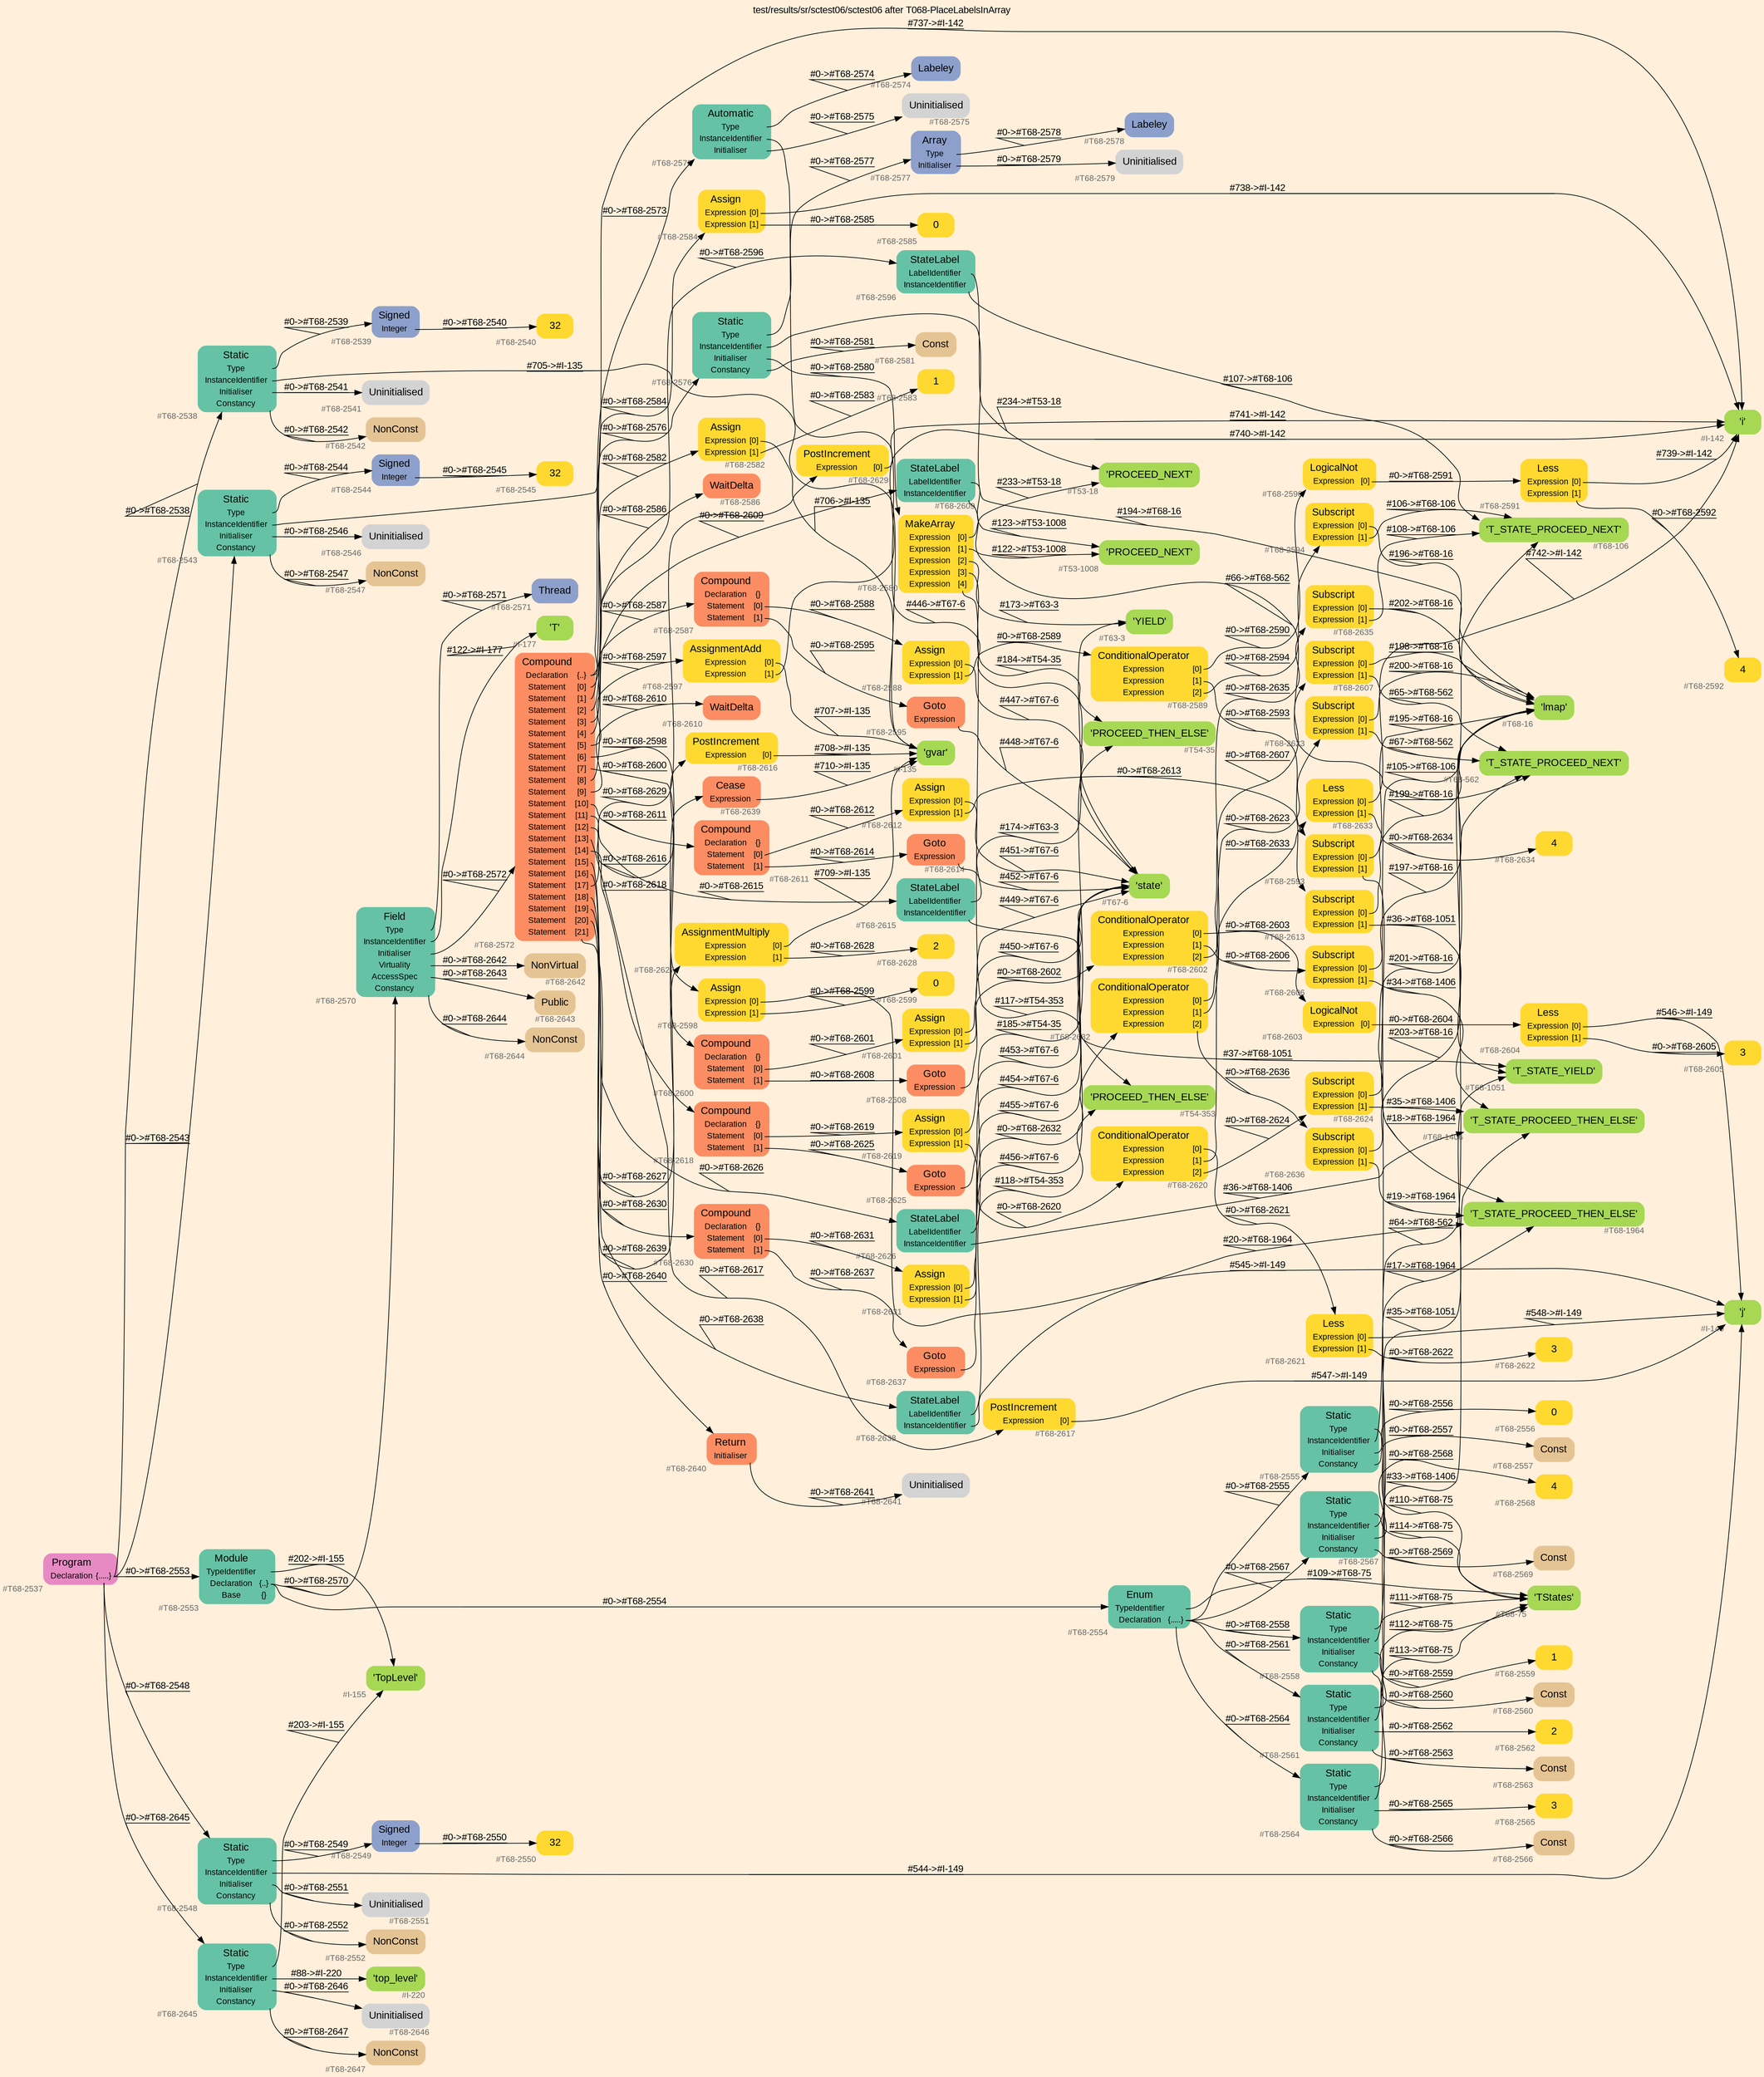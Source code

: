 digraph "test/results/sr/sctest06/sctest06 after T068-PlaceLabelsInArray" {
label = "test/results/sr/sctest06/sctest06 after T068-PlaceLabelsInArray"
labelloc = t
graph [
    rankdir = "LR"
    ranksep = 0.3
    bgcolor = antiquewhite1
    color = black
    fontcolor = black
    fontname = "Arial"
];
node [
    fontname = "Arial"
];
edge [
    fontname = "Arial"
];

// -------------------- node figure --------------------
// -------- block #T68-2537 ----------
"#T68-2537" [
    fillcolor = "/set28/4"
    xlabel = "#T68-2537"
    fontsize = "12"
    fontcolor = grey40
    shape = "plaintext"
    label = <<TABLE BORDER="0" CELLBORDER="0" CELLSPACING="0">
     <TR><TD><FONT COLOR="black" POINT-SIZE="15">Program</FONT></TD></TR>
     <TR><TD><FONT COLOR="black" POINT-SIZE="12">Declaration</FONT></TD><TD PORT="port0"><FONT COLOR="black" POINT-SIZE="12">{.....}</FONT></TD></TR>
    </TABLE>>
    style = "rounded,filled"
];

// -------- block #T68-2538 ----------
"#T68-2538" [
    fillcolor = "/set28/1"
    xlabel = "#T68-2538"
    fontsize = "12"
    fontcolor = grey40
    shape = "plaintext"
    label = <<TABLE BORDER="0" CELLBORDER="0" CELLSPACING="0">
     <TR><TD><FONT COLOR="black" POINT-SIZE="15">Static</FONT></TD></TR>
     <TR><TD><FONT COLOR="black" POINT-SIZE="12">Type</FONT></TD><TD PORT="port0"></TD></TR>
     <TR><TD><FONT COLOR="black" POINT-SIZE="12">InstanceIdentifier</FONT></TD><TD PORT="port1"></TD></TR>
     <TR><TD><FONT COLOR="black" POINT-SIZE="12">Initialiser</FONT></TD><TD PORT="port2"></TD></TR>
     <TR><TD><FONT COLOR="black" POINT-SIZE="12">Constancy</FONT></TD><TD PORT="port3"></TD></TR>
    </TABLE>>
    style = "rounded,filled"
];

// -------- block #T68-2539 ----------
"#T68-2539" [
    fillcolor = "/set28/3"
    xlabel = "#T68-2539"
    fontsize = "12"
    fontcolor = grey40
    shape = "plaintext"
    label = <<TABLE BORDER="0" CELLBORDER="0" CELLSPACING="0">
     <TR><TD><FONT COLOR="black" POINT-SIZE="15">Signed</FONT></TD></TR>
     <TR><TD><FONT COLOR="black" POINT-SIZE="12">Integer</FONT></TD><TD PORT="port0"></TD></TR>
    </TABLE>>
    style = "rounded,filled"
];

// -------- block #T68-2540 ----------
"#T68-2540" [
    fillcolor = "/set28/6"
    xlabel = "#T68-2540"
    fontsize = "12"
    fontcolor = grey40
    shape = "plaintext"
    label = <<TABLE BORDER="0" CELLBORDER="0" CELLSPACING="0">
     <TR><TD><FONT COLOR="black" POINT-SIZE="15">32</FONT></TD></TR>
    </TABLE>>
    style = "rounded,filled"
];

// -------- block #I-135 ----------
"#I-135" [
    fillcolor = "/set28/5"
    xlabel = "#I-135"
    fontsize = "12"
    fontcolor = grey40
    shape = "plaintext"
    label = <<TABLE BORDER="0" CELLBORDER="0" CELLSPACING="0">
     <TR><TD><FONT COLOR="black" POINT-SIZE="15">'gvar'</FONT></TD></TR>
    </TABLE>>
    style = "rounded,filled"
];

// -------- block #T68-2541 ----------
"#T68-2541" [
    xlabel = "#T68-2541"
    fontsize = "12"
    fontcolor = grey40
    shape = "plaintext"
    label = <<TABLE BORDER="0" CELLBORDER="0" CELLSPACING="0">
     <TR><TD><FONT COLOR="black" POINT-SIZE="15">Uninitialised</FONT></TD></TR>
    </TABLE>>
    style = "rounded,filled"
];

// -------- block #T68-2542 ----------
"#T68-2542" [
    fillcolor = "/set28/7"
    xlabel = "#T68-2542"
    fontsize = "12"
    fontcolor = grey40
    shape = "plaintext"
    label = <<TABLE BORDER="0" CELLBORDER="0" CELLSPACING="0">
     <TR><TD><FONT COLOR="black" POINT-SIZE="15">NonConst</FONT></TD></TR>
    </TABLE>>
    style = "rounded,filled"
];

// -------- block #T68-2543 ----------
"#T68-2543" [
    fillcolor = "/set28/1"
    xlabel = "#T68-2543"
    fontsize = "12"
    fontcolor = grey40
    shape = "plaintext"
    label = <<TABLE BORDER="0" CELLBORDER="0" CELLSPACING="0">
     <TR><TD><FONT COLOR="black" POINT-SIZE="15">Static</FONT></TD></TR>
     <TR><TD><FONT COLOR="black" POINT-SIZE="12">Type</FONT></TD><TD PORT="port0"></TD></TR>
     <TR><TD><FONT COLOR="black" POINT-SIZE="12">InstanceIdentifier</FONT></TD><TD PORT="port1"></TD></TR>
     <TR><TD><FONT COLOR="black" POINT-SIZE="12">Initialiser</FONT></TD><TD PORT="port2"></TD></TR>
     <TR><TD><FONT COLOR="black" POINT-SIZE="12">Constancy</FONT></TD><TD PORT="port3"></TD></TR>
    </TABLE>>
    style = "rounded,filled"
];

// -------- block #T68-2544 ----------
"#T68-2544" [
    fillcolor = "/set28/3"
    xlabel = "#T68-2544"
    fontsize = "12"
    fontcolor = grey40
    shape = "plaintext"
    label = <<TABLE BORDER="0" CELLBORDER="0" CELLSPACING="0">
     <TR><TD><FONT COLOR="black" POINT-SIZE="15">Signed</FONT></TD></TR>
     <TR><TD><FONT COLOR="black" POINT-SIZE="12">Integer</FONT></TD><TD PORT="port0"></TD></TR>
    </TABLE>>
    style = "rounded,filled"
];

// -------- block #T68-2545 ----------
"#T68-2545" [
    fillcolor = "/set28/6"
    xlabel = "#T68-2545"
    fontsize = "12"
    fontcolor = grey40
    shape = "plaintext"
    label = <<TABLE BORDER="0" CELLBORDER="0" CELLSPACING="0">
     <TR><TD><FONT COLOR="black" POINT-SIZE="15">32</FONT></TD></TR>
    </TABLE>>
    style = "rounded,filled"
];

// -------- block #I-142 ----------
"#I-142" [
    fillcolor = "/set28/5"
    xlabel = "#I-142"
    fontsize = "12"
    fontcolor = grey40
    shape = "plaintext"
    label = <<TABLE BORDER="0" CELLBORDER="0" CELLSPACING="0">
     <TR><TD><FONT COLOR="black" POINT-SIZE="15">'i'</FONT></TD></TR>
    </TABLE>>
    style = "rounded,filled"
];

// -------- block #T68-2546 ----------
"#T68-2546" [
    xlabel = "#T68-2546"
    fontsize = "12"
    fontcolor = grey40
    shape = "plaintext"
    label = <<TABLE BORDER="0" CELLBORDER="0" CELLSPACING="0">
     <TR><TD><FONT COLOR="black" POINT-SIZE="15">Uninitialised</FONT></TD></TR>
    </TABLE>>
    style = "rounded,filled"
];

// -------- block #T68-2547 ----------
"#T68-2547" [
    fillcolor = "/set28/7"
    xlabel = "#T68-2547"
    fontsize = "12"
    fontcolor = grey40
    shape = "plaintext"
    label = <<TABLE BORDER="0" CELLBORDER="0" CELLSPACING="0">
     <TR><TD><FONT COLOR="black" POINT-SIZE="15">NonConst</FONT></TD></TR>
    </TABLE>>
    style = "rounded,filled"
];

// -------- block #T68-2548 ----------
"#T68-2548" [
    fillcolor = "/set28/1"
    xlabel = "#T68-2548"
    fontsize = "12"
    fontcolor = grey40
    shape = "plaintext"
    label = <<TABLE BORDER="0" CELLBORDER="0" CELLSPACING="0">
     <TR><TD><FONT COLOR="black" POINT-SIZE="15">Static</FONT></TD></TR>
     <TR><TD><FONT COLOR="black" POINT-SIZE="12">Type</FONT></TD><TD PORT="port0"></TD></TR>
     <TR><TD><FONT COLOR="black" POINT-SIZE="12">InstanceIdentifier</FONT></TD><TD PORT="port1"></TD></TR>
     <TR><TD><FONT COLOR="black" POINT-SIZE="12">Initialiser</FONT></TD><TD PORT="port2"></TD></TR>
     <TR><TD><FONT COLOR="black" POINT-SIZE="12">Constancy</FONT></TD><TD PORT="port3"></TD></TR>
    </TABLE>>
    style = "rounded,filled"
];

// -------- block #T68-2549 ----------
"#T68-2549" [
    fillcolor = "/set28/3"
    xlabel = "#T68-2549"
    fontsize = "12"
    fontcolor = grey40
    shape = "plaintext"
    label = <<TABLE BORDER="0" CELLBORDER="0" CELLSPACING="0">
     <TR><TD><FONT COLOR="black" POINT-SIZE="15">Signed</FONT></TD></TR>
     <TR><TD><FONT COLOR="black" POINT-SIZE="12">Integer</FONT></TD><TD PORT="port0"></TD></TR>
    </TABLE>>
    style = "rounded,filled"
];

// -------- block #T68-2550 ----------
"#T68-2550" [
    fillcolor = "/set28/6"
    xlabel = "#T68-2550"
    fontsize = "12"
    fontcolor = grey40
    shape = "plaintext"
    label = <<TABLE BORDER="0" CELLBORDER="0" CELLSPACING="0">
     <TR><TD><FONT COLOR="black" POINT-SIZE="15">32</FONT></TD></TR>
    </TABLE>>
    style = "rounded,filled"
];

// -------- block #I-149 ----------
"#I-149" [
    fillcolor = "/set28/5"
    xlabel = "#I-149"
    fontsize = "12"
    fontcolor = grey40
    shape = "plaintext"
    label = <<TABLE BORDER="0" CELLBORDER="0" CELLSPACING="0">
     <TR><TD><FONT COLOR="black" POINT-SIZE="15">'j'</FONT></TD></TR>
    </TABLE>>
    style = "rounded,filled"
];

// -------- block #T68-2551 ----------
"#T68-2551" [
    xlabel = "#T68-2551"
    fontsize = "12"
    fontcolor = grey40
    shape = "plaintext"
    label = <<TABLE BORDER="0" CELLBORDER="0" CELLSPACING="0">
     <TR><TD><FONT COLOR="black" POINT-SIZE="15">Uninitialised</FONT></TD></TR>
    </TABLE>>
    style = "rounded,filled"
];

// -------- block #T68-2552 ----------
"#T68-2552" [
    fillcolor = "/set28/7"
    xlabel = "#T68-2552"
    fontsize = "12"
    fontcolor = grey40
    shape = "plaintext"
    label = <<TABLE BORDER="0" CELLBORDER="0" CELLSPACING="0">
     <TR><TD><FONT COLOR="black" POINT-SIZE="15">NonConst</FONT></TD></TR>
    </TABLE>>
    style = "rounded,filled"
];

// -------- block #T68-2553 ----------
"#T68-2553" [
    fillcolor = "/set28/1"
    xlabel = "#T68-2553"
    fontsize = "12"
    fontcolor = grey40
    shape = "plaintext"
    label = <<TABLE BORDER="0" CELLBORDER="0" CELLSPACING="0">
     <TR><TD><FONT COLOR="black" POINT-SIZE="15">Module</FONT></TD></TR>
     <TR><TD><FONT COLOR="black" POINT-SIZE="12">TypeIdentifier</FONT></TD><TD PORT="port0"></TD></TR>
     <TR><TD><FONT COLOR="black" POINT-SIZE="12">Declaration</FONT></TD><TD PORT="port1"><FONT COLOR="black" POINT-SIZE="12">{..}</FONT></TD></TR>
     <TR><TD><FONT COLOR="black" POINT-SIZE="12">Base</FONT></TD><TD PORT="port2"><FONT COLOR="black" POINT-SIZE="12">{}</FONT></TD></TR>
    </TABLE>>
    style = "rounded,filled"
];

// -------- block #I-155 ----------
"#I-155" [
    fillcolor = "/set28/5"
    xlabel = "#I-155"
    fontsize = "12"
    fontcolor = grey40
    shape = "plaintext"
    label = <<TABLE BORDER="0" CELLBORDER="0" CELLSPACING="0">
     <TR><TD><FONT COLOR="black" POINT-SIZE="15">'TopLevel'</FONT></TD></TR>
    </TABLE>>
    style = "rounded,filled"
];

// -------- block #T68-2554 ----------
"#T68-2554" [
    fillcolor = "/set28/1"
    xlabel = "#T68-2554"
    fontsize = "12"
    fontcolor = grey40
    shape = "plaintext"
    label = <<TABLE BORDER="0" CELLBORDER="0" CELLSPACING="0">
     <TR><TD><FONT COLOR="black" POINT-SIZE="15">Enum</FONT></TD></TR>
     <TR><TD><FONT COLOR="black" POINT-SIZE="12">TypeIdentifier</FONT></TD><TD PORT="port0"></TD></TR>
     <TR><TD><FONT COLOR="black" POINT-SIZE="12">Declaration</FONT></TD><TD PORT="port1"><FONT COLOR="black" POINT-SIZE="12">{.....}</FONT></TD></TR>
    </TABLE>>
    style = "rounded,filled"
];

// -------- block #T68-75 ----------
"#T68-75" [
    fillcolor = "/set28/5"
    xlabel = "#T68-75"
    fontsize = "12"
    fontcolor = grey40
    shape = "plaintext"
    label = <<TABLE BORDER="0" CELLBORDER="0" CELLSPACING="0">
     <TR><TD><FONT COLOR="black" POINT-SIZE="15">'TStates'</FONT></TD></TR>
    </TABLE>>
    style = "rounded,filled"
];

// -------- block #T68-2555 ----------
"#T68-2555" [
    fillcolor = "/set28/1"
    xlabel = "#T68-2555"
    fontsize = "12"
    fontcolor = grey40
    shape = "plaintext"
    label = <<TABLE BORDER="0" CELLBORDER="0" CELLSPACING="0">
     <TR><TD><FONT COLOR="black" POINT-SIZE="15">Static</FONT></TD></TR>
     <TR><TD><FONT COLOR="black" POINT-SIZE="12">Type</FONT></TD><TD PORT="port0"></TD></TR>
     <TR><TD><FONT COLOR="black" POINT-SIZE="12">InstanceIdentifier</FONT></TD><TD PORT="port1"></TD></TR>
     <TR><TD><FONT COLOR="black" POINT-SIZE="12">Initialiser</FONT></TD><TD PORT="port2"></TD></TR>
     <TR><TD><FONT COLOR="black" POINT-SIZE="12">Constancy</FONT></TD><TD PORT="port3"></TD></TR>
    </TABLE>>
    style = "rounded,filled"
];

// -------- block #T68-106 ----------
"#T68-106" [
    fillcolor = "/set28/5"
    xlabel = "#T68-106"
    fontsize = "12"
    fontcolor = grey40
    shape = "plaintext"
    label = <<TABLE BORDER="0" CELLBORDER="0" CELLSPACING="0">
     <TR><TD><FONT COLOR="black" POINT-SIZE="15">'T_STATE_PROCEED_NEXT'</FONT></TD></TR>
    </TABLE>>
    style = "rounded,filled"
];

// -------- block #T68-2556 ----------
"#T68-2556" [
    fillcolor = "/set28/6"
    xlabel = "#T68-2556"
    fontsize = "12"
    fontcolor = grey40
    shape = "plaintext"
    label = <<TABLE BORDER="0" CELLBORDER="0" CELLSPACING="0">
     <TR><TD><FONT COLOR="black" POINT-SIZE="15">0</FONT></TD></TR>
    </TABLE>>
    style = "rounded,filled"
];

// -------- block #T68-2557 ----------
"#T68-2557" [
    fillcolor = "/set28/7"
    xlabel = "#T68-2557"
    fontsize = "12"
    fontcolor = grey40
    shape = "plaintext"
    label = <<TABLE BORDER="0" CELLBORDER="0" CELLSPACING="0">
     <TR><TD><FONT COLOR="black" POINT-SIZE="15">Const</FONT></TD></TR>
    </TABLE>>
    style = "rounded,filled"
];

// -------- block #T68-2558 ----------
"#T68-2558" [
    fillcolor = "/set28/1"
    xlabel = "#T68-2558"
    fontsize = "12"
    fontcolor = grey40
    shape = "plaintext"
    label = <<TABLE BORDER="0" CELLBORDER="0" CELLSPACING="0">
     <TR><TD><FONT COLOR="black" POINT-SIZE="15">Static</FONT></TD></TR>
     <TR><TD><FONT COLOR="black" POINT-SIZE="12">Type</FONT></TD><TD PORT="port0"></TD></TR>
     <TR><TD><FONT COLOR="black" POINT-SIZE="12">InstanceIdentifier</FONT></TD><TD PORT="port1"></TD></TR>
     <TR><TD><FONT COLOR="black" POINT-SIZE="12">Initialiser</FONT></TD><TD PORT="port2"></TD></TR>
     <TR><TD><FONT COLOR="black" POINT-SIZE="12">Constancy</FONT></TD><TD PORT="port3"></TD></TR>
    </TABLE>>
    style = "rounded,filled"
];

// -------- block #T68-562 ----------
"#T68-562" [
    fillcolor = "/set28/5"
    xlabel = "#T68-562"
    fontsize = "12"
    fontcolor = grey40
    shape = "plaintext"
    label = <<TABLE BORDER="0" CELLBORDER="0" CELLSPACING="0">
     <TR><TD><FONT COLOR="black" POINT-SIZE="15">'T_STATE_PROCEED_NEXT'</FONT></TD></TR>
    </TABLE>>
    style = "rounded,filled"
];

// -------- block #T68-2559 ----------
"#T68-2559" [
    fillcolor = "/set28/6"
    xlabel = "#T68-2559"
    fontsize = "12"
    fontcolor = grey40
    shape = "plaintext"
    label = <<TABLE BORDER="0" CELLBORDER="0" CELLSPACING="0">
     <TR><TD><FONT COLOR="black" POINT-SIZE="15">1</FONT></TD></TR>
    </TABLE>>
    style = "rounded,filled"
];

// -------- block #T68-2560 ----------
"#T68-2560" [
    fillcolor = "/set28/7"
    xlabel = "#T68-2560"
    fontsize = "12"
    fontcolor = grey40
    shape = "plaintext"
    label = <<TABLE BORDER="0" CELLBORDER="0" CELLSPACING="0">
     <TR><TD><FONT COLOR="black" POINT-SIZE="15">Const</FONT></TD></TR>
    </TABLE>>
    style = "rounded,filled"
];

// -------- block #T68-2561 ----------
"#T68-2561" [
    fillcolor = "/set28/1"
    xlabel = "#T68-2561"
    fontsize = "12"
    fontcolor = grey40
    shape = "plaintext"
    label = <<TABLE BORDER="0" CELLBORDER="0" CELLSPACING="0">
     <TR><TD><FONT COLOR="black" POINT-SIZE="15">Static</FONT></TD></TR>
     <TR><TD><FONT COLOR="black" POINT-SIZE="12">Type</FONT></TD><TD PORT="port0"></TD></TR>
     <TR><TD><FONT COLOR="black" POINT-SIZE="12">InstanceIdentifier</FONT></TD><TD PORT="port1"></TD></TR>
     <TR><TD><FONT COLOR="black" POINT-SIZE="12">Initialiser</FONT></TD><TD PORT="port2"></TD></TR>
     <TR><TD><FONT COLOR="black" POINT-SIZE="12">Constancy</FONT></TD><TD PORT="port3"></TD></TR>
    </TABLE>>
    style = "rounded,filled"
];

// -------- block #T68-1051 ----------
"#T68-1051" [
    fillcolor = "/set28/5"
    xlabel = "#T68-1051"
    fontsize = "12"
    fontcolor = grey40
    shape = "plaintext"
    label = <<TABLE BORDER="0" CELLBORDER="0" CELLSPACING="0">
     <TR><TD><FONT COLOR="black" POINT-SIZE="15">'T_STATE_YIELD'</FONT></TD></TR>
    </TABLE>>
    style = "rounded,filled"
];

// -------- block #T68-2562 ----------
"#T68-2562" [
    fillcolor = "/set28/6"
    xlabel = "#T68-2562"
    fontsize = "12"
    fontcolor = grey40
    shape = "plaintext"
    label = <<TABLE BORDER="0" CELLBORDER="0" CELLSPACING="0">
     <TR><TD><FONT COLOR="black" POINT-SIZE="15">2</FONT></TD></TR>
    </TABLE>>
    style = "rounded,filled"
];

// -------- block #T68-2563 ----------
"#T68-2563" [
    fillcolor = "/set28/7"
    xlabel = "#T68-2563"
    fontsize = "12"
    fontcolor = grey40
    shape = "plaintext"
    label = <<TABLE BORDER="0" CELLBORDER="0" CELLSPACING="0">
     <TR><TD><FONT COLOR="black" POINT-SIZE="15">Const</FONT></TD></TR>
    </TABLE>>
    style = "rounded,filled"
];

// -------- block #T68-2564 ----------
"#T68-2564" [
    fillcolor = "/set28/1"
    xlabel = "#T68-2564"
    fontsize = "12"
    fontcolor = grey40
    shape = "plaintext"
    label = <<TABLE BORDER="0" CELLBORDER="0" CELLSPACING="0">
     <TR><TD><FONT COLOR="black" POINT-SIZE="15">Static</FONT></TD></TR>
     <TR><TD><FONT COLOR="black" POINT-SIZE="12">Type</FONT></TD><TD PORT="port0"></TD></TR>
     <TR><TD><FONT COLOR="black" POINT-SIZE="12">InstanceIdentifier</FONT></TD><TD PORT="port1"></TD></TR>
     <TR><TD><FONT COLOR="black" POINT-SIZE="12">Initialiser</FONT></TD><TD PORT="port2"></TD></TR>
     <TR><TD><FONT COLOR="black" POINT-SIZE="12">Constancy</FONT></TD><TD PORT="port3"></TD></TR>
    </TABLE>>
    style = "rounded,filled"
];

// -------- block #T68-1406 ----------
"#T68-1406" [
    fillcolor = "/set28/5"
    xlabel = "#T68-1406"
    fontsize = "12"
    fontcolor = grey40
    shape = "plaintext"
    label = <<TABLE BORDER="0" CELLBORDER="0" CELLSPACING="0">
     <TR><TD><FONT COLOR="black" POINT-SIZE="15">'T_STATE_PROCEED_THEN_ELSE'</FONT></TD></TR>
    </TABLE>>
    style = "rounded,filled"
];

// -------- block #T68-2565 ----------
"#T68-2565" [
    fillcolor = "/set28/6"
    xlabel = "#T68-2565"
    fontsize = "12"
    fontcolor = grey40
    shape = "plaintext"
    label = <<TABLE BORDER="0" CELLBORDER="0" CELLSPACING="0">
     <TR><TD><FONT COLOR="black" POINT-SIZE="15">3</FONT></TD></TR>
    </TABLE>>
    style = "rounded,filled"
];

// -------- block #T68-2566 ----------
"#T68-2566" [
    fillcolor = "/set28/7"
    xlabel = "#T68-2566"
    fontsize = "12"
    fontcolor = grey40
    shape = "plaintext"
    label = <<TABLE BORDER="0" CELLBORDER="0" CELLSPACING="0">
     <TR><TD><FONT COLOR="black" POINT-SIZE="15">Const</FONT></TD></TR>
    </TABLE>>
    style = "rounded,filled"
];

// -------- block #T68-2567 ----------
"#T68-2567" [
    fillcolor = "/set28/1"
    xlabel = "#T68-2567"
    fontsize = "12"
    fontcolor = grey40
    shape = "plaintext"
    label = <<TABLE BORDER="0" CELLBORDER="0" CELLSPACING="0">
     <TR><TD><FONT COLOR="black" POINT-SIZE="15">Static</FONT></TD></TR>
     <TR><TD><FONT COLOR="black" POINT-SIZE="12">Type</FONT></TD><TD PORT="port0"></TD></TR>
     <TR><TD><FONT COLOR="black" POINT-SIZE="12">InstanceIdentifier</FONT></TD><TD PORT="port1"></TD></TR>
     <TR><TD><FONT COLOR="black" POINT-SIZE="12">Initialiser</FONT></TD><TD PORT="port2"></TD></TR>
     <TR><TD><FONT COLOR="black" POINT-SIZE="12">Constancy</FONT></TD><TD PORT="port3"></TD></TR>
    </TABLE>>
    style = "rounded,filled"
];

// -------- block #T68-1964 ----------
"#T68-1964" [
    fillcolor = "/set28/5"
    xlabel = "#T68-1964"
    fontsize = "12"
    fontcolor = grey40
    shape = "plaintext"
    label = <<TABLE BORDER="0" CELLBORDER="0" CELLSPACING="0">
     <TR><TD><FONT COLOR="black" POINT-SIZE="15">'T_STATE_PROCEED_THEN_ELSE'</FONT></TD></TR>
    </TABLE>>
    style = "rounded,filled"
];

// -------- block #T68-2568 ----------
"#T68-2568" [
    fillcolor = "/set28/6"
    xlabel = "#T68-2568"
    fontsize = "12"
    fontcolor = grey40
    shape = "plaintext"
    label = <<TABLE BORDER="0" CELLBORDER="0" CELLSPACING="0">
     <TR><TD><FONT COLOR="black" POINT-SIZE="15">4</FONT></TD></TR>
    </TABLE>>
    style = "rounded,filled"
];

// -------- block #T68-2569 ----------
"#T68-2569" [
    fillcolor = "/set28/7"
    xlabel = "#T68-2569"
    fontsize = "12"
    fontcolor = grey40
    shape = "plaintext"
    label = <<TABLE BORDER="0" CELLBORDER="0" CELLSPACING="0">
     <TR><TD><FONT COLOR="black" POINT-SIZE="15">Const</FONT></TD></TR>
    </TABLE>>
    style = "rounded,filled"
];

// -------- block #T68-2570 ----------
"#T68-2570" [
    fillcolor = "/set28/1"
    xlabel = "#T68-2570"
    fontsize = "12"
    fontcolor = grey40
    shape = "plaintext"
    label = <<TABLE BORDER="0" CELLBORDER="0" CELLSPACING="0">
     <TR><TD><FONT COLOR="black" POINT-SIZE="15">Field</FONT></TD></TR>
     <TR><TD><FONT COLOR="black" POINT-SIZE="12">Type</FONT></TD><TD PORT="port0"></TD></TR>
     <TR><TD><FONT COLOR="black" POINT-SIZE="12">InstanceIdentifier</FONT></TD><TD PORT="port1"></TD></TR>
     <TR><TD><FONT COLOR="black" POINT-SIZE="12">Initialiser</FONT></TD><TD PORT="port2"></TD></TR>
     <TR><TD><FONT COLOR="black" POINT-SIZE="12">Virtuality</FONT></TD><TD PORT="port3"></TD></TR>
     <TR><TD><FONT COLOR="black" POINT-SIZE="12">AccessSpec</FONT></TD><TD PORT="port4"></TD></TR>
     <TR><TD><FONT COLOR="black" POINT-SIZE="12">Constancy</FONT></TD><TD PORT="port5"></TD></TR>
    </TABLE>>
    style = "rounded,filled"
];

// -------- block #T68-2571 ----------
"#T68-2571" [
    fillcolor = "/set28/3"
    xlabel = "#T68-2571"
    fontsize = "12"
    fontcolor = grey40
    shape = "plaintext"
    label = <<TABLE BORDER="0" CELLBORDER="0" CELLSPACING="0">
     <TR><TD><FONT COLOR="black" POINT-SIZE="15">Thread</FONT></TD></TR>
    </TABLE>>
    style = "rounded,filled"
];

// -------- block #I-177 ----------
"#I-177" [
    fillcolor = "/set28/5"
    xlabel = "#I-177"
    fontsize = "12"
    fontcolor = grey40
    shape = "plaintext"
    label = <<TABLE BORDER="0" CELLBORDER="0" CELLSPACING="0">
     <TR><TD><FONT COLOR="black" POINT-SIZE="15">'T'</FONT></TD></TR>
    </TABLE>>
    style = "rounded,filled"
];

// -------- block #T68-2572 ----------
"#T68-2572" [
    fillcolor = "/set28/2"
    xlabel = "#T68-2572"
    fontsize = "12"
    fontcolor = grey40
    shape = "plaintext"
    label = <<TABLE BORDER="0" CELLBORDER="0" CELLSPACING="0">
     <TR><TD><FONT COLOR="black" POINT-SIZE="15">Compound</FONT></TD></TR>
     <TR><TD><FONT COLOR="black" POINT-SIZE="12">Declaration</FONT></TD><TD PORT="port0"><FONT COLOR="black" POINT-SIZE="12">{..}</FONT></TD></TR>
     <TR><TD><FONT COLOR="black" POINT-SIZE="12">Statement</FONT></TD><TD PORT="port1"><FONT COLOR="black" POINT-SIZE="12">[0]</FONT></TD></TR>
     <TR><TD><FONT COLOR="black" POINT-SIZE="12">Statement</FONT></TD><TD PORT="port2"><FONT COLOR="black" POINT-SIZE="12">[1]</FONT></TD></TR>
     <TR><TD><FONT COLOR="black" POINT-SIZE="12">Statement</FONT></TD><TD PORT="port3"><FONT COLOR="black" POINT-SIZE="12">[2]</FONT></TD></TR>
     <TR><TD><FONT COLOR="black" POINT-SIZE="12">Statement</FONT></TD><TD PORT="port4"><FONT COLOR="black" POINT-SIZE="12">[3]</FONT></TD></TR>
     <TR><TD><FONT COLOR="black" POINT-SIZE="12">Statement</FONT></TD><TD PORT="port5"><FONT COLOR="black" POINT-SIZE="12">[4]</FONT></TD></TR>
     <TR><TD><FONT COLOR="black" POINT-SIZE="12">Statement</FONT></TD><TD PORT="port6"><FONT COLOR="black" POINT-SIZE="12">[5]</FONT></TD></TR>
     <TR><TD><FONT COLOR="black" POINT-SIZE="12">Statement</FONT></TD><TD PORT="port7"><FONT COLOR="black" POINT-SIZE="12">[6]</FONT></TD></TR>
     <TR><TD><FONT COLOR="black" POINT-SIZE="12">Statement</FONT></TD><TD PORT="port8"><FONT COLOR="black" POINT-SIZE="12">[7]</FONT></TD></TR>
     <TR><TD><FONT COLOR="black" POINT-SIZE="12">Statement</FONT></TD><TD PORT="port9"><FONT COLOR="black" POINT-SIZE="12">[8]</FONT></TD></TR>
     <TR><TD><FONT COLOR="black" POINT-SIZE="12">Statement</FONT></TD><TD PORT="port10"><FONT COLOR="black" POINT-SIZE="12">[9]</FONT></TD></TR>
     <TR><TD><FONT COLOR="black" POINT-SIZE="12">Statement</FONT></TD><TD PORT="port11"><FONT COLOR="black" POINT-SIZE="12">[10]</FONT></TD></TR>
     <TR><TD><FONT COLOR="black" POINT-SIZE="12">Statement</FONT></TD><TD PORT="port12"><FONT COLOR="black" POINT-SIZE="12">[11]</FONT></TD></TR>
     <TR><TD><FONT COLOR="black" POINT-SIZE="12">Statement</FONT></TD><TD PORT="port13"><FONT COLOR="black" POINT-SIZE="12">[12]</FONT></TD></TR>
     <TR><TD><FONT COLOR="black" POINT-SIZE="12">Statement</FONT></TD><TD PORT="port14"><FONT COLOR="black" POINT-SIZE="12">[13]</FONT></TD></TR>
     <TR><TD><FONT COLOR="black" POINT-SIZE="12">Statement</FONT></TD><TD PORT="port15"><FONT COLOR="black" POINT-SIZE="12">[14]</FONT></TD></TR>
     <TR><TD><FONT COLOR="black" POINT-SIZE="12">Statement</FONT></TD><TD PORT="port16"><FONT COLOR="black" POINT-SIZE="12">[15]</FONT></TD></TR>
     <TR><TD><FONT COLOR="black" POINT-SIZE="12">Statement</FONT></TD><TD PORT="port17"><FONT COLOR="black" POINT-SIZE="12">[16]</FONT></TD></TR>
     <TR><TD><FONT COLOR="black" POINT-SIZE="12">Statement</FONT></TD><TD PORT="port18"><FONT COLOR="black" POINT-SIZE="12">[17]</FONT></TD></TR>
     <TR><TD><FONT COLOR="black" POINT-SIZE="12">Statement</FONT></TD><TD PORT="port19"><FONT COLOR="black" POINT-SIZE="12">[18]</FONT></TD></TR>
     <TR><TD><FONT COLOR="black" POINT-SIZE="12">Statement</FONT></TD><TD PORT="port20"><FONT COLOR="black" POINT-SIZE="12">[19]</FONT></TD></TR>
     <TR><TD><FONT COLOR="black" POINT-SIZE="12">Statement</FONT></TD><TD PORT="port21"><FONT COLOR="black" POINT-SIZE="12">[20]</FONT></TD></TR>
     <TR><TD><FONT COLOR="black" POINT-SIZE="12">Statement</FONT></TD><TD PORT="port22"><FONT COLOR="black" POINT-SIZE="12">[21]</FONT></TD></TR>
    </TABLE>>
    style = "rounded,filled"
];

// -------- block #T68-2573 ----------
"#T68-2573" [
    fillcolor = "/set28/1"
    xlabel = "#T68-2573"
    fontsize = "12"
    fontcolor = grey40
    shape = "plaintext"
    label = <<TABLE BORDER="0" CELLBORDER="0" CELLSPACING="0">
     <TR><TD><FONT COLOR="black" POINT-SIZE="15">Automatic</FONT></TD></TR>
     <TR><TD><FONT COLOR="black" POINT-SIZE="12">Type</FONT></TD><TD PORT="port0"></TD></TR>
     <TR><TD><FONT COLOR="black" POINT-SIZE="12">InstanceIdentifier</FONT></TD><TD PORT="port1"></TD></TR>
     <TR><TD><FONT COLOR="black" POINT-SIZE="12">Initialiser</FONT></TD><TD PORT="port2"></TD></TR>
    </TABLE>>
    style = "rounded,filled"
];

// -------- block #T68-2574 ----------
"#T68-2574" [
    fillcolor = "/set28/3"
    xlabel = "#T68-2574"
    fontsize = "12"
    fontcolor = grey40
    shape = "plaintext"
    label = <<TABLE BORDER="0" CELLBORDER="0" CELLSPACING="0">
     <TR><TD><FONT COLOR="black" POINT-SIZE="15">Labeley</FONT></TD></TR>
    </TABLE>>
    style = "rounded,filled"
];

// -------- block #T67-6 ----------
"#T67-6" [
    fillcolor = "/set28/5"
    xlabel = "#T67-6"
    fontsize = "12"
    fontcolor = grey40
    shape = "plaintext"
    label = <<TABLE BORDER="0" CELLBORDER="0" CELLSPACING="0">
     <TR><TD><FONT COLOR="black" POINT-SIZE="15">'state'</FONT></TD></TR>
    </TABLE>>
    style = "rounded,filled"
];

// -------- block #T68-2575 ----------
"#T68-2575" [
    xlabel = "#T68-2575"
    fontsize = "12"
    fontcolor = grey40
    shape = "plaintext"
    label = <<TABLE BORDER="0" CELLBORDER="0" CELLSPACING="0">
     <TR><TD><FONT COLOR="black" POINT-SIZE="15">Uninitialised</FONT></TD></TR>
    </TABLE>>
    style = "rounded,filled"
];

// -------- block #T68-2576 ----------
"#T68-2576" [
    fillcolor = "/set28/1"
    xlabel = "#T68-2576"
    fontsize = "12"
    fontcolor = grey40
    shape = "plaintext"
    label = <<TABLE BORDER="0" CELLBORDER="0" CELLSPACING="0">
     <TR><TD><FONT COLOR="black" POINT-SIZE="15">Static</FONT></TD></TR>
     <TR><TD><FONT COLOR="black" POINT-SIZE="12">Type</FONT></TD><TD PORT="port0"></TD></TR>
     <TR><TD><FONT COLOR="black" POINT-SIZE="12">InstanceIdentifier</FONT></TD><TD PORT="port1"></TD></TR>
     <TR><TD><FONT COLOR="black" POINT-SIZE="12">Initialiser</FONT></TD><TD PORT="port2"></TD></TR>
     <TR><TD><FONT COLOR="black" POINT-SIZE="12">Constancy</FONT></TD><TD PORT="port3"></TD></TR>
    </TABLE>>
    style = "rounded,filled"
];

// -------- block #T68-2577 ----------
"#T68-2577" [
    fillcolor = "/set28/3"
    xlabel = "#T68-2577"
    fontsize = "12"
    fontcolor = grey40
    shape = "plaintext"
    label = <<TABLE BORDER="0" CELLBORDER="0" CELLSPACING="0">
     <TR><TD><FONT COLOR="black" POINT-SIZE="15">Array</FONT></TD></TR>
     <TR><TD><FONT COLOR="black" POINT-SIZE="12">Type</FONT></TD><TD PORT="port0"></TD></TR>
     <TR><TD><FONT COLOR="black" POINT-SIZE="12">Initialiser</FONT></TD><TD PORT="port1"></TD></TR>
    </TABLE>>
    style = "rounded,filled"
];

// -------- block #T68-2578 ----------
"#T68-2578" [
    fillcolor = "/set28/3"
    xlabel = "#T68-2578"
    fontsize = "12"
    fontcolor = grey40
    shape = "plaintext"
    label = <<TABLE BORDER="0" CELLBORDER="0" CELLSPACING="0">
     <TR><TD><FONT COLOR="black" POINT-SIZE="15">Labeley</FONT></TD></TR>
    </TABLE>>
    style = "rounded,filled"
];

// -------- block #T68-2579 ----------
"#T68-2579" [
    xlabel = "#T68-2579"
    fontsize = "12"
    fontcolor = grey40
    shape = "plaintext"
    label = <<TABLE BORDER="0" CELLBORDER="0" CELLSPACING="0">
     <TR><TD><FONT COLOR="black" POINT-SIZE="15">Uninitialised</FONT></TD></TR>
    </TABLE>>
    style = "rounded,filled"
];

// -------- block #T68-16 ----------
"#T68-16" [
    fillcolor = "/set28/5"
    xlabel = "#T68-16"
    fontsize = "12"
    fontcolor = grey40
    shape = "plaintext"
    label = <<TABLE BORDER="0" CELLBORDER="0" CELLSPACING="0">
     <TR><TD><FONT COLOR="black" POINT-SIZE="15">'lmap'</FONT></TD></TR>
    </TABLE>>
    style = "rounded,filled"
];

// -------- block #T68-2580 ----------
"#T68-2580" [
    fillcolor = "/set28/6"
    xlabel = "#T68-2580"
    fontsize = "12"
    fontcolor = grey40
    shape = "plaintext"
    label = <<TABLE BORDER="0" CELLBORDER="0" CELLSPACING="0">
     <TR><TD><FONT COLOR="black" POINT-SIZE="15">MakeArray</FONT></TD></TR>
     <TR><TD><FONT COLOR="black" POINT-SIZE="12">Expression</FONT></TD><TD PORT="port0"><FONT COLOR="black" POINT-SIZE="12">[0]</FONT></TD></TR>
     <TR><TD><FONT COLOR="black" POINT-SIZE="12">Expression</FONT></TD><TD PORT="port1"><FONT COLOR="black" POINT-SIZE="12">[1]</FONT></TD></TR>
     <TR><TD><FONT COLOR="black" POINT-SIZE="12">Expression</FONT></TD><TD PORT="port2"><FONT COLOR="black" POINT-SIZE="12">[2]</FONT></TD></TR>
     <TR><TD><FONT COLOR="black" POINT-SIZE="12">Expression</FONT></TD><TD PORT="port3"><FONT COLOR="black" POINT-SIZE="12">[3]</FONT></TD></TR>
     <TR><TD><FONT COLOR="black" POINT-SIZE="12">Expression</FONT></TD><TD PORT="port4"><FONT COLOR="black" POINT-SIZE="12">[4]</FONT></TD></TR>
    </TABLE>>
    style = "rounded,filled"
];

// -------- block #T53-18 ----------
"#T53-18" [
    fillcolor = "/set28/5"
    xlabel = "#T53-18"
    fontsize = "12"
    fontcolor = grey40
    shape = "plaintext"
    label = <<TABLE BORDER="0" CELLBORDER="0" CELLSPACING="0">
     <TR><TD><FONT COLOR="black" POINT-SIZE="15">'PROCEED_NEXT'</FONT></TD></TR>
    </TABLE>>
    style = "rounded,filled"
];

// -------- block #T53-1008 ----------
"#T53-1008" [
    fillcolor = "/set28/5"
    xlabel = "#T53-1008"
    fontsize = "12"
    fontcolor = grey40
    shape = "plaintext"
    label = <<TABLE BORDER="0" CELLBORDER="0" CELLSPACING="0">
     <TR><TD><FONT COLOR="black" POINT-SIZE="15">'PROCEED_NEXT'</FONT></TD></TR>
    </TABLE>>
    style = "rounded,filled"
];

// -------- block #T63-3 ----------
"#T63-3" [
    fillcolor = "/set28/5"
    xlabel = "#T63-3"
    fontsize = "12"
    fontcolor = grey40
    shape = "plaintext"
    label = <<TABLE BORDER="0" CELLBORDER="0" CELLSPACING="0">
     <TR><TD><FONT COLOR="black" POINT-SIZE="15">'YIELD'</FONT></TD></TR>
    </TABLE>>
    style = "rounded,filled"
];

// -------- block #T54-35 ----------
"#T54-35" [
    fillcolor = "/set28/5"
    xlabel = "#T54-35"
    fontsize = "12"
    fontcolor = grey40
    shape = "plaintext"
    label = <<TABLE BORDER="0" CELLBORDER="0" CELLSPACING="0">
     <TR><TD><FONT COLOR="black" POINT-SIZE="15">'PROCEED_THEN_ELSE'</FONT></TD></TR>
    </TABLE>>
    style = "rounded,filled"
];

// -------- block #T54-353 ----------
"#T54-353" [
    fillcolor = "/set28/5"
    xlabel = "#T54-353"
    fontsize = "12"
    fontcolor = grey40
    shape = "plaintext"
    label = <<TABLE BORDER="0" CELLBORDER="0" CELLSPACING="0">
     <TR><TD><FONT COLOR="black" POINT-SIZE="15">'PROCEED_THEN_ELSE'</FONT></TD></TR>
    </TABLE>>
    style = "rounded,filled"
];

// -------- block #T68-2581 ----------
"#T68-2581" [
    fillcolor = "/set28/7"
    xlabel = "#T68-2581"
    fontsize = "12"
    fontcolor = grey40
    shape = "plaintext"
    label = <<TABLE BORDER="0" CELLBORDER="0" CELLSPACING="0">
     <TR><TD><FONT COLOR="black" POINT-SIZE="15">Const</FONT></TD></TR>
    </TABLE>>
    style = "rounded,filled"
];

// -------- block #T68-2582 ----------
"#T68-2582" [
    fillcolor = "/set28/6"
    xlabel = "#T68-2582"
    fontsize = "12"
    fontcolor = grey40
    shape = "plaintext"
    label = <<TABLE BORDER="0" CELLBORDER="0" CELLSPACING="0">
     <TR><TD><FONT COLOR="black" POINT-SIZE="15">Assign</FONT></TD></TR>
     <TR><TD><FONT COLOR="black" POINT-SIZE="12">Expression</FONT></TD><TD PORT="port0"><FONT COLOR="black" POINT-SIZE="12">[0]</FONT></TD></TR>
     <TR><TD><FONT COLOR="black" POINT-SIZE="12">Expression</FONT></TD><TD PORT="port1"><FONT COLOR="black" POINT-SIZE="12">[1]</FONT></TD></TR>
    </TABLE>>
    style = "rounded,filled"
];

// -------- block #T68-2583 ----------
"#T68-2583" [
    fillcolor = "/set28/6"
    xlabel = "#T68-2583"
    fontsize = "12"
    fontcolor = grey40
    shape = "plaintext"
    label = <<TABLE BORDER="0" CELLBORDER="0" CELLSPACING="0">
     <TR><TD><FONT COLOR="black" POINT-SIZE="15">1</FONT></TD></TR>
    </TABLE>>
    style = "rounded,filled"
];

// -------- block #T68-2584 ----------
"#T68-2584" [
    fillcolor = "/set28/6"
    xlabel = "#T68-2584"
    fontsize = "12"
    fontcolor = grey40
    shape = "plaintext"
    label = <<TABLE BORDER="0" CELLBORDER="0" CELLSPACING="0">
     <TR><TD><FONT COLOR="black" POINT-SIZE="15">Assign</FONT></TD></TR>
     <TR><TD><FONT COLOR="black" POINT-SIZE="12">Expression</FONT></TD><TD PORT="port0"><FONT COLOR="black" POINT-SIZE="12">[0]</FONT></TD></TR>
     <TR><TD><FONT COLOR="black" POINT-SIZE="12">Expression</FONT></TD><TD PORT="port1"><FONT COLOR="black" POINT-SIZE="12">[1]</FONT></TD></TR>
    </TABLE>>
    style = "rounded,filled"
];

// -------- block #T68-2585 ----------
"#T68-2585" [
    fillcolor = "/set28/6"
    xlabel = "#T68-2585"
    fontsize = "12"
    fontcolor = grey40
    shape = "plaintext"
    label = <<TABLE BORDER="0" CELLBORDER="0" CELLSPACING="0">
     <TR><TD><FONT COLOR="black" POINT-SIZE="15">0</FONT></TD></TR>
    </TABLE>>
    style = "rounded,filled"
];

// -------- block #T68-2586 ----------
"#T68-2586" [
    fillcolor = "/set28/2"
    xlabel = "#T68-2586"
    fontsize = "12"
    fontcolor = grey40
    shape = "plaintext"
    label = <<TABLE BORDER="0" CELLBORDER="0" CELLSPACING="0">
     <TR><TD><FONT COLOR="black" POINT-SIZE="15">WaitDelta</FONT></TD></TR>
    </TABLE>>
    style = "rounded,filled"
];

// -------- block #T68-2587 ----------
"#T68-2587" [
    fillcolor = "/set28/2"
    xlabel = "#T68-2587"
    fontsize = "12"
    fontcolor = grey40
    shape = "plaintext"
    label = <<TABLE BORDER="0" CELLBORDER="0" CELLSPACING="0">
     <TR><TD><FONT COLOR="black" POINT-SIZE="15">Compound</FONT></TD></TR>
     <TR><TD><FONT COLOR="black" POINT-SIZE="12">Declaration</FONT></TD><TD PORT="port0"><FONT COLOR="black" POINT-SIZE="12">{}</FONT></TD></TR>
     <TR><TD><FONT COLOR="black" POINT-SIZE="12">Statement</FONT></TD><TD PORT="port1"><FONT COLOR="black" POINT-SIZE="12">[0]</FONT></TD></TR>
     <TR><TD><FONT COLOR="black" POINT-SIZE="12">Statement</FONT></TD><TD PORT="port2"><FONT COLOR="black" POINT-SIZE="12">[1]</FONT></TD></TR>
    </TABLE>>
    style = "rounded,filled"
];

// -------- block #T68-2588 ----------
"#T68-2588" [
    fillcolor = "/set28/6"
    xlabel = "#T68-2588"
    fontsize = "12"
    fontcolor = grey40
    shape = "plaintext"
    label = <<TABLE BORDER="0" CELLBORDER="0" CELLSPACING="0">
     <TR><TD><FONT COLOR="black" POINT-SIZE="15">Assign</FONT></TD></TR>
     <TR><TD><FONT COLOR="black" POINT-SIZE="12">Expression</FONT></TD><TD PORT="port0"><FONT COLOR="black" POINT-SIZE="12">[0]</FONT></TD></TR>
     <TR><TD><FONT COLOR="black" POINT-SIZE="12">Expression</FONT></TD><TD PORT="port1"><FONT COLOR="black" POINT-SIZE="12">[1]</FONT></TD></TR>
    </TABLE>>
    style = "rounded,filled"
];

// -------- block #T68-2589 ----------
"#T68-2589" [
    fillcolor = "/set28/6"
    xlabel = "#T68-2589"
    fontsize = "12"
    fontcolor = grey40
    shape = "plaintext"
    label = <<TABLE BORDER="0" CELLBORDER="0" CELLSPACING="0">
     <TR><TD><FONT COLOR="black" POINT-SIZE="15">ConditionalOperator</FONT></TD></TR>
     <TR><TD><FONT COLOR="black" POINT-SIZE="12">Expression</FONT></TD><TD PORT="port0"><FONT COLOR="black" POINT-SIZE="12">[0]</FONT></TD></TR>
     <TR><TD><FONT COLOR="black" POINT-SIZE="12">Expression</FONT></TD><TD PORT="port1"><FONT COLOR="black" POINT-SIZE="12">[1]</FONT></TD></TR>
     <TR><TD><FONT COLOR="black" POINT-SIZE="12">Expression</FONT></TD><TD PORT="port2"><FONT COLOR="black" POINT-SIZE="12">[2]</FONT></TD></TR>
    </TABLE>>
    style = "rounded,filled"
];

// -------- block #T68-2590 ----------
"#T68-2590" [
    fillcolor = "/set28/6"
    xlabel = "#T68-2590"
    fontsize = "12"
    fontcolor = grey40
    shape = "plaintext"
    label = <<TABLE BORDER="0" CELLBORDER="0" CELLSPACING="0">
     <TR><TD><FONT COLOR="black" POINT-SIZE="15">LogicalNot</FONT></TD></TR>
     <TR><TD><FONT COLOR="black" POINT-SIZE="12">Expression</FONT></TD><TD PORT="port0"><FONT COLOR="black" POINT-SIZE="12">[0]</FONT></TD></TR>
    </TABLE>>
    style = "rounded,filled"
];

// -------- block #T68-2591 ----------
"#T68-2591" [
    fillcolor = "/set28/6"
    xlabel = "#T68-2591"
    fontsize = "12"
    fontcolor = grey40
    shape = "plaintext"
    label = <<TABLE BORDER="0" CELLBORDER="0" CELLSPACING="0">
     <TR><TD><FONT COLOR="black" POINT-SIZE="15">Less</FONT></TD></TR>
     <TR><TD><FONT COLOR="black" POINT-SIZE="12">Expression</FONT></TD><TD PORT="port0"><FONT COLOR="black" POINT-SIZE="12">[0]</FONT></TD></TR>
     <TR><TD><FONT COLOR="black" POINT-SIZE="12">Expression</FONT></TD><TD PORT="port1"><FONT COLOR="black" POINT-SIZE="12">[1]</FONT></TD></TR>
    </TABLE>>
    style = "rounded,filled"
];

// -------- block #T68-2592 ----------
"#T68-2592" [
    fillcolor = "/set28/6"
    xlabel = "#T68-2592"
    fontsize = "12"
    fontcolor = grey40
    shape = "plaintext"
    label = <<TABLE BORDER="0" CELLBORDER="0" CELLSPACING="0">
     <TR><TD><FONT COLOR="black" POINT-SIZE="15">4</FONT></TD></TR>
    </TABLE>>
    style = "rounded,filled"
];

// -------- block #T68-2593 ----------
"#T68-2593" [
    fillcolor = "/set28/6"
    xlabel = "#T68-2593"
    fontsize = "12"
    fontcolor = grey40
    shape = "plaintext"
    label = <<TABLE BORDER="0" CELLBORDER="0" CELLSPACING="0">
     <TR><TD><FONT COLOR="black" POINT-SIZE="15">Subscript</FONT></TD></TR>
     <TR><TD><FONT COLOR="black" POINT-SIZE="12">Expression</FONT></TD><TD PORT="port0"><FONT COLOR="black" POINT-SIZE="12">[0]</FONT></TD></TR>
     <TR><TD><FONT COLOR="black" POINT-SIZE="12">Expression</FONT></TD><TD PORT="port1"><FONT COLOR="black" POINT-SIZE="12">[1]</FONT></TD></TR>
    </TABLE>>
    style = "rounded,filled"
];

// -------- block #T68-2594 ----------
"#T68-2594" [
    fillcolor = "/set28/6"
    xlabel = "#T68-2594"
    fontsize = "12"
    fontcolor = grey40
    shape = "plaintext"
    label = <<TABLE BORDER="0" CELLBORDER="0" CELLSPACING="0">
     <TR><TD><FONT COLOR="black" POINT-SIZE="15">Subscript</FONT></TD></TR>
     <TR><TD><FONT COLOR="black" POINT-SIZE="12">Expression</FONT></TD><TD PORT="port0"><FONT COLOR="black" POINT-SIZE="12">[0]</FONT></TD></TR>
     <TR><TD><FONT COLOR="black" POINT-SIZE="12">Expression</FONT></TD><TD PORT="port1"><FONT COLOR="black" POINT-SIZE="12">[1]</FONT></TD></TR>
    </TABLE>>
    style = "rounded,filled"
];

// -------- block #T68-2595 ----------
"#T68-2595" [
    fillcolor = "/set28/2"
    xlabel = "#T68-2595"
    fontsize = "12"
    fontcolor = grey40
    shape = "plaintext"
    label = <<TABLE BORDER="0" CELLBORDER="0" CELLSPACING="0">
     <TR><TD><FONT COLOR="black" POINT-SIZE="15">Goto</FONT></TD></TR>
     <TR><TD><FONT COLOR="black" POINT-SIZE="12">Expression</FONT></TD><TD PORT="port0"></TD></TR>
    </TABLE>>
    style = "rounded,filled"
];

// -------- block #T68-2596 ----------
"#T68-2596" [
    fillcolor = "/set28/1"
    xlabel = "#T68-2596"
    fontsize = "12"
    fontcolor = grey40
    shape = "plaintext"
    label = <<TABLE BORDER="0" CELLBORDER="0" CELLSPACING="0">
     <TR><TD><FONT COLOR="black" POINT-SIZE="15">StateLabel</FONT></TD></TR>
     <TR><TD><FONT COLOR="black" POINT-SIZE="12">LabelIdentifier</FONT></TD><TD PORT="port0"></TD></TR>
     <TR><TD><FONT COLOR="black" POINT-SIZE="12">InstanceIdentifier</FONT></TD><TD PORT="port1"></TD></TR>
    </TABLE>>
    style = "rounded,filled"
];

// -------- block #T68-2597 ----------
"#T68-2597" [
    fillcolor = "/set28/6"
    xlabel = "#T68-2597"
    fontsize = "12"
    fontcolor = grey40
    shape = "plaintext"
    label = <<TABLE BORDER="0" CELLBORDER="0" CELLSPACING="0">
     <TR><TD><FONT COLOR="black" POINT-SIZE="15">AssignmentAdd</FONT></TD></TR>
     <TR><TD><FONT COLOR="black" POINT-SIZE="12">Expression</FONT></TD><TD PORT="port0"><FONT COLOR="black" POINT-SIZE="12">[0]</FONT></TD></TR>
     <TR><TD><FONT COLOR="black" POINT-SIZE="12">Expression</FONT></TD><TD PORT="port1"><FONT COLOR="black" POINT-SIZE="12">[1]</FONT></TD></TR>
    </TABLE>>
    style = "rounded,filled"
];

// -------- block #T68-2598 ----------
"#T68-2598" [
    fillcolor = "/set28/6"
    xlabel = "#T68-2598"
    fontsize = "12"
    fontcolor = grey40
    shape = "plaintext"
    label = <<TABLE BORDER="0" CELLBORDER="0" CELLSPACING="0">
     <TR><TD><FONT COLOR="black" POINT-SIZE="15">Assign</FONT></TD></TR>
     <TR><TD><FONT COLOR="black" POINT-SIZE="12">Expression</FONT></TD><TD PORT="port0"><FONT COLOR="black" POINT-SIZE="12">[0]</FONT></TD></TR>
     <TR><TD><FONT COLOR="black" POINT-SIZE="12">Expression</FONT></TD><TD PORT="port1"><FONT COLOR="black" POINT-SIZE="12">[1]</FONT></TD></TR>
    </TABLE>>
    style = "rounded,filled"
];

// -------- block #T68-2599 ----------
"#T68-2599" [
    fillcolor = "/set28/6"
    xlabel = "#T68-2599"
    fontsize = "12"
    fontcolor = grey40
    shape = "plaintext"
    label = <<TABLE BORDER="0" CELLBORDER="0" CELLSPACING="0">
     <TR><TD><FONT COLOR="black" POINT-SIZE="15">0</FONT></TD></TR>
    </TABLE>>
    style = "rounded,filled"
];

// -------- block #T68-2600 ----------
"#T68-2600" [
    fillcolor = "/set28/2"
    xlabel = "#T68-2600"
    fontsize = "12"
    fontcolor = grey40
    shape = "plaintext"
    label = <<TABLE BORDER="0" CELLBORDER="0" CELLSPACING="0">
     <TR><TD><FONT COLOR="black" POINT-SIZE="15">Compound</FONT></TD></TR>
     <TR><TD><FONT COLOR="black" POINT-SIZE="12">Declaration</FONT></TD><TD PORT="port0"><FONT COLOR="black" POINT-SIZE="12">{}</FONT></TD></TR>
     <TR><TD><FONT COLOR="black" POINT-SIZE="12">Statement</FONT></TD><TD PORT="port1"><FONT COLOR="black" POINT-SIZE="12">[0]</FONT></TD></TR>
     <TR><TD><FONT COLOR="black" POINT-SIZE="12">Statement</FONT></TD><TD PORT="port2"><FONT COLOR="black" POINT-SIZE="12">[1]</FONT></TD></TR>
    </TABLE>>
    style = "rounded,filled"
];

// -------- block #T68-2601 ----------
"#T68-2601" [
    fillcolor = "/set28/6"
    xlabel = "#T68-2601"
    fontsize = "12"
    fontcolor = grey40
    shape = "plaintext"
    label = <<TABLE BORDER="0" CELLBORDER="0" CELLSPACING="0">
     <TR><TD><FONT COLOR="black" POINT-SIZE="15">Assign</FONT></TD></TR>
     <TR><TD><FONT COLOR="black" POINT-SIZE="12">Expression</FONT></TD><TD PORT="port0"><FONT COLOR="black" POINT-SIZE="12">[0]</FONT></TD></TR>
     <TR><TD><FONT COLOR="black" POINT-SIZE="12">Expression</FONT></TD><TD PORT="port1"><FONT COLOR="black" POINT-SIZE="12">[1]</FONT></TD></TR>
    </TABLE>>
    style = "rounded,filled"
];

// -------- block #T68-2602 ----------
"#T68-2602" [
    fillcolor = "/set28/6"
    xlabel = "#T68-2602"
    fontsize = "12"
    fontcolor = grey40
    shape = "plaintext"
    label = <<TABLE BORDER="0" CELLBORDER="0" CELLSPACING="0">
     <TR><TD><FONT COLOR="black" POINT-SIZE="15">ConditionalOperator</FONT></TD></TR>
     <TR><TD><FONT COLOR="black" POINT-SIZE="12">Expression</FONT></TD><TD PORT="port0"><FONT COLOR="black" POINT-SIZE="12">[0]</FONT></TD></TR>
     <TR><TD><FONT COLOR="black" POINT-SIZE="12">Expression</FONT></TD><TD PORT="port1"><FONT COLOR="black" POINT-SIZE="12">[1]</FONT></TD></TR>
     <TR><TD><FONT COLOR="black" POINT-SIZE="12">Expression</FONT></TD><TD PORT="port2"><FONT COLOR="black" POINT-SIZE="12">[2]</FONT></TD></TR>
    </TABLE>>
    style = "rounded,filled"
];

// -------- block #T68-2603 ----------
"#T68-2603" [
    fillcolor = "/set28/6"
    xlabel = "#T68-2603"
    fontsize = "12"
    fontcolor = grey40
    shape = "plaintext"
    label = <<TABLE BORDER="0" CELLBORDER="0" CELLSPACING="0">
     <TR><TD><FONT COLOR="black" POINT-SIZE="15">LogicalNot</FONT></TD></TR>
     <TR><TD><FONT COLOR="black" POINT-SIZE="12">Expression</FONT></TD><TD PORT="port0"><FONT COLOR="black" POINT-SIZE="12">[0]</FONT></TD></TR>
    </TABLE>>
    style = "rounded,filled"
];

// -------- block #T68-2604 ----------
"#T68-2604" [
    fillcolor = "/set28/6"
    xlabel = "#T68-2604"
    fontsize = "12"
    fontcolor = grey40
    shape = "plaintext"
    label = <<TABLE BORDER="0" CELLBORDER="0" CELLSPACING="0">
     <TR><TD><FONT COLOR="black" POINT-SIZE="15">Less</FONT></TD></TR>
     <TR><TD><FONT COLOR="black" POINT-SIZE="12">Expression</FONT></TD><TD PORT="port0"><FONT COLOR="black" POINT-SIZE="12">[0]</FONT></TD></TR>
     <TR><TD><FONT COLOR="black" POINT-SIZE="12">Expression</FONT></TD><TD PORT="port1"><FONT COLOR="black" POINT-SIZE="12">[1]</FONT></TD></TR>
    </TABLE>>
    style = "rounded,filled"
];

// -------- block #T68-2605 ----------
"#T68-2605" [
    fillcolor = "/set28/6"
    xlabel = "#T68-2605"
    fontsize = "12"
    fontcolor = grey40
    shape = "plaintext"
    label = <<TABLE BORDER="0" CELLBORDER="0" CELLSPACING="0">
     <TR><TD><FONT COLOR="black" POINT-SIZE="15">3</FONT></TD></TR>
    </TABLE>>
    style = "rounded,filled"
];

// -------- block #T68-2606 ----------
"#T68-2606" [
    fillcolor = "/set28/6"
    xlabel = "#T68-2606"
    fontsize = "12"
    fontcolor = grey40
    shape = "plaintext"
    label = <<TABLE BORDER="0" CELLBORDER="0" CELLSPACING="0">
     <TR><TD><FONT COLOR="black" POINT-SIZE="15">Subscript</FONT></TD></TR>
     <TR><TD><FONT COLOR="black" POINT-SIZE="12">Expression</FONT></TD><TD PORT="port0"><FONT COLOR="black" POINT-SIZE="12">[0]</FONT></TD></TR>
     <TR><TD><FONT COLOR="black" POINT-SIZE="12">Expression</FONT></TD><TD PORT="port1"><FONT COLOR="black" POINT-SIZE="12">[1]</FONT></TD></TR>
    </TABLE>>
    style = "rounded,filled"
];

// -------- block #T68-2607 ----------
"#T68-2607" [
    fillcolor = "/set28/6"
    xlabel = "#T68-2607"
    fontsize = "12"
    fontcolor = grey40
    shape = "plaintext"
    label = <<TABLE BORDER="0" CELLBORDER="0" CELLSPACING="0">
     <TR><TD><FONT COLOR="black" POINT-SIZE="15">Subscript</FONT></TD></TR>
     <TR><TD><FONT COLOR="black" POINT-SIZE="12">Expression</FONT></TD><TD PORT="port0"><FONT COLOR="black" POINT-SIZE="12">[0]</FONT></TD></TR>
     <TR><TD><FONT COLOR="black" POINT-SIZE="12">Expression</FONT></TD><TD PORT="port1"><FONT COLOR="black" POINT-SIZE="12">[1]</FONT></TD></TR>
    </TABLE>>
    style = "rounded,filled"
];

// -------- block #T68-2608 ----------
"#T68-2608" [
    fillcolor = "/set28/2"
    xlabel = "#T68-2608"
    fontsize = "12"
    fontcolor = grey40
    shape = "plaintext"
    label = <<TABLE BORDER="0" CELLBORDER="0" CELLSPACING="0">
     <TR><TD><FONT COLOR="black" POINT-SIZE="15">Goto</FONT></TD></TR>
     <TR><TD><FONT COLOR="black" POINT-SIZE="12">Expression</FONT></TD><TD PORT="port0"></TD></TR>
    </TABLE>>
    style = "rounded,filled"
];

// -------- block #T68-2609 ----------
"#T68-2609" [
    fillcolor = "/set28/1"
    xlabel = "#T68-2609"
    fontsize = "12"
    fontcolor = grey40
    shape = "plaintext"
    label = <<TABLE BORDER="0" CELLBORDER="0" CELLSPACING="0">
     <TR><TD><FONT COLOR="black" POINT-SIZE="15">StateLabel</FONT></TD></TR>
     <TR><TD><FONT COLOR="black" POINT-SIZE="12">LabelIdentifier</FONT></TD><TD PORT="port0"></TD></TR>
     <TR><TD><FONT COLOR="black" POINT-SIZE="12">InstanceIdentifier</FONT></TD><TD PORT="port1"></TD></TR>
    </TABLE>>
    style = "rounded,filled"
];

// -------- block #T68-2610 ----------
"#T68-2610" [
    fillcolor = "/set28/2"
    xlabel = "#T68-2610"
    fontsize = "12"
    fontcolor = grey40
    shape = "plaintext"
    label = <<TABLE BORDER="0" CELLBORDER="0" CELLSPACING="0">
     <TR><TD><FONT COLOR="black" POINT-SIZE="15">WaitDelta</FONT></TD></TR>
    </TABLE>>
    style = "rounded,filled"
];

// -------- block #T68-2611 ----------
"#T68-2611" [
    fillcolor = "/set28/2"
    xlabel = "#T68-2611"
    fontsize = "12"
    fontcolor = grey40
    shape = "plaintext"
    label = <<TABLE BORDER="0" CELLBORDER="0" CELLSPACING="0">
     <TR><TD><FONT COLOR="black" POINT-SIZE="15">Compound</FONT></TD></TR>
     <TR><TD><FONT COLOR="black" POINT-SIZE="12">Declaration</FONT></TD><TD PORT="port0"><FONT COLOR="black" POINT-SIZE="12">{}</FONT></TD></TR>
     <TR><TD><FONT COLOR="black" POINT-SIZE="12">Statement</FONT></TD><TD PORT="port1"><FONT COLOR="black" POINT-SIZE="12">[0]</FONT></TD></TR>
     <TR><TD><FONT COLOR="black" POINT-SIZE="12">Statement</FONT></TD><TD PORT="port2"><FONT COLOR="black" POINT-SIZE="12">[1]</FONT></TD></TR>
    </TABLE>>
    style = "rounded,filled"
];

// -------- block #T68-2612 ----------
"#T68-2612" [
    fillcolor = "/set28/6"
    xlabel = "#T68-2612"
    fontsize = "12"
    fontcolor = grey40
    shape = "plaintext"
    label = <<TABLE BORDER="0" CELLBORDER="0" CELLSPACING="0">
     <TR><TD><FONT COLOR="black" POINT-SIZE="15">Assign</FONT></TD></TR>
     <TR><TD><FONT COLOR="black" POINT-SIZE="12">Expression</FONT></TD><TD PORT="port0"><FONT COLOR="black" POINT-SIZE="12">[0]</FONT></TD></TR>
     <TR><TD><FONT COLOR="black" POINT-SIZE="12">Expression</FONT></TD><TD PORT="port1"><FONT COLOR="black" POINT-SIZE="12">[1]</FONT></TD></TR>
    </TABLE>>
    style = "rounded,filled"
];

// -------- block #T68-2613 ----------
"#T68-2613" [
    fillcolor = "/set28/6"
    xlabel = "#T68-2613"
    fontsize = "12"
    fontcolor = grey40
    shape = "plaintext"
    label = <<TABLE BORDER="0" CELLBORDER="0" CELLSPACING="0">
     <TR><TD><FONT COLOR="black" POINT-SIZE="15">Subscript</FONT></TD></TR>
     <TR><TD><FONT COLOR="black" POINT-SIZE="12">Expression</FONT></TD><TD PORT="port0"><FONT COLOR="black" POINT-SIZE="12">[0]</FONT></TD></TR>
     <TR><TD><FONT COLOR="black" POINT-SIZE="12">Expression</FONT></TD><TD PORT="port1"><FONT COLOR="black" POINT-SIZE="12">[1]</FONT></TD></TR>
    </TABLE>>
    style = "rounded,filled"
];

// -------- block #T68-2614 ----------
"#T68-2614" [
    fillcolor = "/set28/2"
    xlabel = "#T68-2614"
    fontsize = "12"
    fontcolor = grey40
    shape = "plaintext"
    label = <<TABLE BORDER="0" CELLBORDER="0" CELLSPACING="0">
     <TR><TD><FONT COLOR="black" POINT-SIZE="15">Goto</FONT></TD></TR>
     <TR><TD><FONT COLOR="black" POINT-SIZE="12">Expression</FONT></TD><TD PORT="port0"></TD></TR>
    </TABLE>>
    style = "rounded,filled"
];

// -------- block #T68-2615 ----------
"#T68-2615" [
    fillcolor = "/set28/1"
    xlabel = "#T68-2615"
    fontsize = "12"
    fontcolor = grey40
    shape = "plaintext"
    label = <<TABLE BORDER="0" CELLBORDER="0" CELLSPACING="0">
     <TR><TD><FONT COLOR="black" POINT-SIZE="15">StateLabel</FONT></TD></TR>
     <TR><TD><FONT COLOR="black" POINT-SIZE="12">LabelIdentifier</FONT></TD><TD PORT="port0"></TD></TR>
     <TR><TD><FONT COLOR="black" POINT-SIZE="12">InstanceIdentifier</FONT></TD><TD PORT="port1"></TD></TR>
    </TABLE>>
    style = "rounded,filled"
];

// -------- block #T68-2616 ----------
"#T68-2616" [
    fillcolor = "/set28/6"
    xlabel = "#T68-2616"
    fontsize = "12"
    fontcolor = grey40
    shape = "plaintext"
    label = <<TABLE BORDER="0" CELLBORDER="0" CELLSPACING="0">
     <TR><TD><FONT COLOR="black" POINT-SIZE="15">PostIncrement</FONT></TD></TR>
     <TR><TD><FONT COLOR="black" POINT-SIZE="12">Expression</FONT></TD><TD PORT="port0"><FONT COLOR="black" POINT-SIZE="12">[0]</FONT></TD></TR>
    </TABLE>>
    style = "rounded,filled"
];

// -------- block #T68-2617 ----------
"#T68-2617" [
    fillcolor = "/set28/6"
    xlabel = "#T68-2617"
    fontsize = "12"
    fontcolor = grey40
    shape = "plaintext"
    label = <<TABLE BORDER="0" CELLBORDER="0" CELLSPACING="0">
     <TR><TD><FONT COLOR="black" POINT-SIZE="15">PostIncrement</FONT></TD></TR>
     <TR><TD><FONT COLOR="black" POINT-SIZE="12">Expression</FONT></TD><TD PORT="port0"><FONT COLOR="black" POINT-SIZE="12">[0]</FONT></TD></TR>
    </TABLE>>
    style = "rounded,filled"
];

// -------- block #T68-2618 ----------
"#T68-2618" [
    fillcolor = "/set28/2"
    xlabel = "#T68-2618"
    fontsize = "12"
    fontcolor = grey40
    shape = "plaintext"
    label = <<TABLE BORDER="0" CELLBORDER="0" CELLSPACING="0">
     <TR><TD><FONT COLOR="black" POINT-SIZE="15">Compound</FONT></TD></TR>
     <TR><TD><FONT COLOR="black" POINT-SIZE="12">Declaration</FONT></TD><TD PORT="port0"><FONT COLOR="black" POINT-SIZE="12">{}</FONT></TD></TR>
     <TR><TD><FONT COLOR="black" POINT-SIZE="12">Statement</FONT></TD><TD PORT="port1"><FONT COLOR="black" POINT-SIZE="12">[0]</FONT></TD></TR>
     <TR><TD><FONT COLOR="black" POINT-SIZE="12">Statement</FONT></TD><TD PORT="port2"><FONT COLOR="black" POINT-SIZE="12">[1]</FONT></TD></TR>
    </TABLE>>
    style = "rounded,filled"
];

// -------- block #T68-2619 ----------
"#T68-2619" [
    fillcolor = "/set28/6"
    xlabel = "#T68-2619"
    fontsize = "12"
    fontcolor = grey40
    shape = "plaintext"
    label = <<TABLE BORDER="0" CELLBORDER="0" CELLSPACING="0">
     <TR><TD><FONT COLOR="black" POINT-SIZE="15">Assign</FONT></TD></TR>
     <TR><TD><FONT COLOR="black" POINT-SIZE="12">Expression</FONT></TD><TD PORT="port0"><FONT COLOR="black" POINT-SIZE="12">[0]</FONT></TD></TR>
     <TR><TD><FONT COLOR="black" POINT-SIZE="12">Expression</FONT></TD><TD PORT="port1"><FONT COLOR="black" POINT-SIZE="12">[1]</FONT></TD></TR>
    </TABLE>>
    style = "rounded,filled"
];

// -------- block #T68-2620 ----------
"#T68-2620" [
    fillcolor = "/set28/6"
    xlabel = "#T68-2620"
    fontsize = "12"
    fontcolor = grey40
    shape = "plaintext"
    label = <<TABLE BORDER="0" CELLBORDER="0" CELLSPACING="0">
     <TR><TD><FONT COLOR="black" POINT-SIZE="15">ConditionalOperator</FONT></TD></TR>
     <TR><TD><FONT COLOR="black" POINT-SIZE="12">Expression</FONT></TD><TD PORT="port0"><FONT COLOR="black" POINT-SIZE="12">[0]</FONT></TD></TR>
     <TR><TD><FONT COLOR="black" POINT-SIZE="12">Expression</FONT></TD><TD PORT="port1"><FONT COLOR="black" POINT-SIZE="12">[1]</FONT></TD></TR>
     <TR><TD><FONT COLOR="black" POINT-SIZE="12">Expression</FONT></TD><TD PORT="port2"><FONT COLOR="black" POINT-SIZE="12">[2]</FONT></TD></TR>
    </TABLE>>
    style = "rounded,filled"
];

// -------- block #T68-2621 ----------
"#T68-2621" [
    fillcolor = "/set28/6"
    xlabel = "#T68-2621"
    fontsize = "12"
    fontcolor = grey40
    shape = "plaintext"
    label = <<TABLE BORDER="0" CELLBORDER="0" CELLSPACING="0">
     <TR><TD><FONT COLOR="black" POINT-SIZE="15">Less</FONT></TD></TR>
     <TR><TD><FONT COLOR="black" POINT-SIZE="12">Expression</FONT></TD><TD PORT="port0"><FONT COLOR="black" POINT-SIZE="12">[0]</FONT></TD></TR>
     <TR><TD><FONT COLOR="black" POINT-SIZE="12">Expression</FONT></TD><TD PORT="port1"><FONT COLOR="black" POINT-SIZE="12">[1]</FONT></TD></TR>
    </TABLE>>
    style = "rounded,filled"
];

// -------- block #T68-2622 ----------
"#T68-2622" [
    fillcolor = "/set28/6"
    xlabel = "#T68-2622"
    fontsize = "12"
    fontcolor = grey40
    shape = "plaintext"
    label = <<TABLE BORDER="0" CELLBORDER="0" CELLSPACING="0">
     <TR><TD><FONT COLOR="black" POINT-SIZE="15">3</FONT></TD></TR>
    </TABLE>>
    style = "rounded,filled"
];

// -------- block #T68-2623 ----------
"#T68-2623" [
    fillcolor = "/set28/6"
    xlabel = "#T68-2623"
    fontsize = "12"
    fontcolor = grey40
    shape = "plaintext"
    label = <<TABLE BORDER="0" CELLBORDER="0" CELLSPACING="0">
     <TR><TD><FONT COLOR="black" POINT-SIZE="15">Subscript</FONT></TD></TR>
     <TR><TD><FONT COLOR="black" POINT-SIZE="12">Expression</FONT></TD><TD PORT="port0"><FONT COLOR="black" POINT-SIZE="12">[0]</FONT></TD></TR>
     <TR><TD><FONT COLOR="black" POINT-SIZE="12">Expression</FONT></TD><TD PORT="port1"><FONT COLOR="black" POINT-SIZE="12">[1]</FONT></TD></TR>
    </TABLE>>
    style = "rounded,filled"
];

// -------- block #T68-2624 ----------
"#T68-2624" [
    fillcolor = "/set28/6"
    xlabel = "#T68-2624"
    fontsize = "12"
    fontcolor = grey40
    shape = "plaintext"
    label = <<TABLE BORDER="0" CELLBORDER="0" CELLSPACING="0">
     <TR><TD><FONT COLOR="black" POINT-SIZE="15">Subscript</FONT></TD></TR>
     <TR><TD><FONT COLOR="black" POINT-SIZE="12">Expression</FONT></TD><TD PORT="port0"><FONT COLOR="black" POINT-SIZE="12">[0]</FONT></TD></TR>
     <TR><TD><FONT COLOR="black" POINT-SIZE="12">Expression</FONT></TD><TD PORT="port1"><FONT COLOR="black" POINT-SIZE="12">[1]</FONT></TD></TR>
    </TABLE>>
    style = "rounded,filled"
];

// -------- block #T68-2625 ----------
"#T68-2625" [
    fillcolor = "/set28/2"
    xlabel = "#T68-2625"
    fontsize = "12"
    fontcolor = grey40
    shape = "plaintext"
    label = <<TABLE BORDER="0" CELLBORDER="0" CELLSPACING="0">
     <TR><TD><FONT COLOR="black" POINT-SIZE="15">Goto</FONT></TD></TR>
     <TR><TD><FONT COLOR="black" POINT-SIZE="12">Expression</FONT></TD><TD PORT="port0"></TD></TR>
    </TABLE>>
    style = "rounded,filled"
];

// -------- block #T68-2626 ----------
"#T68-2626" [
    fillcolor = "/set28/1"
    xlabel = "#T68-2626"
    fontsize = "12"
    fontcolor = grey40
    shape = "plaintext"
    label = <<TABLE BORDER="0" CELLBORDER="0" CELLSPACING="0">
     <TR><TD><FONT COLOR="black" POINT-SIZE="15">StateLabel</FONT></TD></TR>
     <TR><TD><FONT COLOR="black" POINT-SIZE="12">LabelIdentifier</FONT></TD><TD PORT="port0"></TD></TR>
     <TR><TD><FONT COLOR="black" POINT-SIZE="12">InstanceIdentifier</FONT></TD><TD PORT="port1"></TD></TR>
    </TABLE>>
    style = "rounded,filled"
];

// -------- block #T68-2627 ----------
"#T68-2627" [
    fillcolor = "/set28/6"
    xlabel = "#T68-2627"
    fontsize = "12"
    fontcolor = grey40
    shape = "plaintext"
    label = <<TABLE BORDER="0" CELLBORDER="0" CELLSPACING="0">
     <TR><TD><FONT COLOR="black" POINT-SIZE="15">AssignmentMultiply</FONT></TD></TR>
     <TR><TD><FONT COLOR="black" POINT-SIZE="12">Expression</FONT></TD><TD PORT="port0"><FONT COLOR="black" POINT-SIZE="12">[0]</FONT></TD></TR>
     <TR><TD><FONT COLOR="black" POINT-SIZE="12">Expression</FONT></TD><TD PORT="port1"><FONT COLOR="black" POINT-SIZE="12">[1]</FONT></TD></TR>
    </TABLE>>
    style = "rounded,filled"
];

// -------- block #T68-2628 ----------
"#T68-2628" [
    fillcolor = "/set28/6"
    xlabel = "#T68-2628"
    fontsize = "12"
    fontcolor = grey40
    shape = "plaintext"
    label = <<TABLE BORDER="0" CELLBORDER="0" CELLSPACING="0">
     <TR><TD><FONT COLOR="black" POINT-SIZE="15">2</FONT></TD></TR>
    </TABLE>>
    style = "rounded,filled"
];

// -------- block #T68-2629 ----------
"#T68-2629" [
    fillcolor = "/set28/6"
    xlabel = "#T68-2629"
    fontsize = "12"
    fontcolor = grey40
    shape = "plaintext"
    label = <<TABLE BORDER="0" CELLBORDER="0" CELLSPACING="0">
     <TR><TD><FONT COLOR="black" POINT-SIZE="15">PostIncrement</FONT></TD></TR>
     <TR><TD><FONT COLOR="black" POINT-SIZE="12">Expression</FONT></TD><TD PORT="port0"><FONT COLOR="black" POINT-SIZE="12">[0]</FONT></TD></TR>
    </TABLE>>
    style = "rounded,filled"
];

// -------- block #T68-2630 ----------
"#T68-2630" [
    fillcolor = "/set28/2"
    xlabel = "#T68-2630"
    fontsize = "12"
    fontcolor = grey40
    shape = "plaintext"
    label = <<TABLE BORDER="0" CELLBORDER="0" CELLSPACING="0">
     <TR><TD><FONT COLOR="black" POINT-SIZE="15">Compound</FONT></TD></TR>
     <TR><TD><FONT COLOR="black" POINT-SIZE="12">Declaration</FONT></TD><TD PORT="port0"><FONT COLOR="black" POINT-SIZE="12">{}</FONT></TD></TR>
     <TR><TD><FONT COLOR="black" POINT-SIZE="12">Statement</FONT></TD><TD PORT="port1"><FONT COLOR="black" POINT-SIZE="12">[0]</FONT></TD></TR>
     <TR><TD><FONT COLOR="black" POINT-SIZE="12">Statement</FONT></TD><TD PORT="port2"><FONT COLOR="black" POINT-SIZE="12">[1]</FONT></TD></TR>
    </TABLE>>
    style = "rounded,filled"
];

// -------- block #T68-2631 ----------
"#T68-2631" [
    fillcolor = "/set28/6"
    xlabel = "#T68-2631"
    fontsize = "12"
    fontcolor = grey40
    shape = "plaintext"
    label = <<TABLE BORDER="0" CELLBORDER="0" CELLSPACING="0">
     <TR><TD><FONT COLOR="black" POINT-SIZE="15">Assign</FONT></TD></TR>
     <TR><TD><FONT COLOR="black" POINT-SIZE="12">Expression</FONT></TD><TD PORT="port0"><FONT COLOR="black" POINT-SIZE="12">[0]</FONT></TD></TR>
     <TR><TD><FONT COLOR="black" POINT-SIZE="12">Expression</FONT></TD><TD PORT="port1"><FONT COLOR="black" POINT-SIZE="12">[1]</FONT></TD></TR>
    </TABLE>>
    style = "rounded,filled"
];

// -------- block #T68-2632 ----------
"#T68-2632" [
    fillcolor = "/set28/6"
    xlabel = "#T68-2632"
    fontsize = "12"
    fontcolor = grey40
    shape = "plaintext"
    label = <<TABLE BORDER="0" CELLBORDER="0" CELLSPACING="0">
     <TR><TD><FONT COLOR="black" POINT-SIZE="15">ConditionalOperator</FONT></TD></TR>
     <TR><TD><FONT COLOR="black" POINT-SIZE="12">Expression</FONT></TD><TD PORT="port0"><FONT COLOR="black" POINT-SIZE="12">[0]</FONT></TD></TR>
     <TR><TD><FONT COLOR="black" POINT-SIZE="12">Expression</FONT></TD><TD PORT="port1"><FONT COLOR="black" POINT-SIZE="12">[1]</FONT></TD></TR>
     <TR><TD><FONT COLOR="black" POINT-SIZE="12">Expression</FONT></TD><TD PORT="port2"><FONT COLOR="black" POINT-SIZE="12">[2]</FONT></TD></TR>
    </TABLE>>
    style = "rounded,filled"
];

// -------- block #T68-2633 ----------
"#T68-2633" [
    fillcolor = "/set28/6"
    xlabel = "#T68-2633"
    fontsize = "12"
    fontcolor = grey40
    shape = "plaintext"
    label = <<TABLE BORDER="0" CELLBORDER="0" CELLSPACING="0">
     <TR><TD><FONT COLOR="black" POINT-SIZE="15">Less</FONT></TD></TR>
     <TR><TD><FONT COLOR="black" POINT-SIZE="12">Expression</FONT></TD><TD PORT="port0"><FONT COLOR="black" POINT-SIZE="12">[0]</FONT></TD></TR>
     <TR><TD><FONT COLOR="black" POINT-SIZE="12">Expression</FONT></TD><TD PORT="port1"><FONT COLOR="black" POINT-SIZE="12">[1]</FONT></TD></TR>
    </TABLE>>
    style = "rounded,filled"
];

// -------- block #T68-2634 ----------
"#T68-2634" [
    fillcolor = "/set28/6"
    xlabel = "#T68-2634"
    fontsize = "12"
    fontcolor = grey40
    shape = "plaintext"
    label = <<TABLE BORDER="0" CELLBORDER="0" CELLSPACING="0">
     <TR><TD><FONT COLOR="black" POINT-SIZE="15">4</FONT></TD></TR>
    </TABLE>>
    style = "rounded,filled"
];

// -------- block #T68-2635 ----------
"#T68-2635" [
    fillcolor = "/set28/6"
    xlabel = "#T68-2635"
    fontsize = "12"
    fontcolor = grey40
    shape = "plaintext"
    label = <<TABLE BORDER="0" CELLBORDER="0" CELLSPACING="0">
     <TR><TD><FONT COLOR="black" POINT-SIZE="15">Subscript</FONT></TD></TR>
     <TR><TD><FONT COLOR="black" POINT-SIZE="12">Expression</FONT></TD><TD PORT="port0"><FONT COLOR="black" POINT-SIZE="12">[0]</FONT></TD></TR>
     <TR><TD><FONT COLOR="black" POINT-SIZE="12">Expression</FONT></TD><TD PORT="port1"><FONT COLOR="black" POINT-SIZE="12">[1]</FONT></TD></TR>
    </TABLE>>
    style = "rounded,filled"
];

// -------- block #T68-2636 ----------
"#T68-2636" [
    fillcolor = "/set28/6"
    xlabel = "#T68-2636"
    fontsize = "12"
    fontcolor = grey40
    shape = "plaintext"
    label = <<TABLE BORDER="0" CELLBORDER="0" CELLSPACING="0">
     <TR><TD><FONT COLOR="black" POINT-SIZE="15">Subscript</FONT></TD></TR>
     <TR><TD><FONT COLOR="black" POINT-SIZE="12">Expression</FONT></TD><TD PORT="port0"><FONT COLOR="black" POINT-SIZE="12">[0]</FONT></TD></TR>
     <TR><TD><FONT COLOR="black" POINT-SIZE="12">Expression</FONT></TD><TD PORT="port1"><FONT COLOR="black" POINT-SIZE="12">[1]</FONT></TD></TR>
    </TABLE>>
    style = "rounded,filled"
];

// -------- block #T68-2637 ----------
"#T68-2637" [
    fillcolor = "/set28/2"
    xlabel = "#T68-2637"
    fontsize = "12"
    fontcolor = grey40
    shape = "plaintext"
    label = <<TABLE BORDER="0" CELLBORDER="0" CELLSPACING="0">
     <TR><TD><FONT COLOR="black" POINT-SIZE="15">Goto</FONT></TD></TR>
     <TR><TD><FONT COLOR="black" POINT-SIZE="12">Expression</FONT></TD><TD PORT="port0"></TD></TR>
    </TABLE>>
    style = "rounded,filled"
];

// -------- block #T68-2638 ----------
"#T68-2638" [
    fillcolor = "/set28/1"
    xlabel = "#T68-2638"
    fontsize = "12"
    fontcolor = grey40
    shape = "plaintext"
    label = <<TABLE BORDER="0" CELLBORDER="0" CELLSPACING="0">
     <TR><TD><FONT COLOR="black" POINT-SIZE="15">StateLabel</FONT></TD></TR>
     <TR><TD><FONT COLOR="black" POINT-SIZE="12">LabelIdentifier</FONT></TD><TD PORT="port0"></TD></TR>
     <TR><TD><FONT COLOR="black" POINT-SIZE="12">InstanceIdentifier</FONT></TD><TD PORT="port1"></TD></TR>
    </TABLE>>
    style = "rounded,filled"
];

// -------- block #T68-2639 ----------
"#T68-2639" [
    fillcolor = "/set28/2"
    xlabel = "#T68-2639"
    fontsize = "12"
    fontcolor = grey40
    shape = "plaintext"
    label = <<TABLE BORDER="0" CELLBORDER="0" CELLSPACING="0">
     <TR><TD><FONT COLOR="black" POINT-SIZE="15">Cease</FONT></TD></TR>
     <TR><TD><FONT COLOR="black" POINT-SIZE="12">Expression</FONT></TD><TD PORT="port0"></TD></TR>
    </TABLE>>
    style = "rounded,filled"
];

// -------- block #T68-2640 ----------
"#T68-2640" [
    fillcolor = "/set28/2"
    xlabel = "#T68-2640"
    fontsize = "12"
    fontcolor = grey40
    shape = "plaintext"
    label = <<TABLE BORDER="0" CELLBORDER="0" CELLSPACING="0">
     <TR><TD><FONT COLOR="black" POINT-SIZE="15">Return</FONT></TD></TR>
     <TR><TD><FONT COLOR="black" POINT-SIZE="12">Initialiser</FONT></TD><TD PORT="port0"></TD></TR>
    </TABLE>>
    style = "rounded,filled"
];

// -------- block #T68-2641 ----------
"#T68-2641" [
    xlabel = "#T68-2641"
    fontsize = "12"
    fontcolor = grey40
    shape = "plaintext"
    label = <<TABLE BORDER="0" CELLBORDER="0" CELLSPACING="0">
     <TR><TD><FONT COLOR="black" POINT-SIZE="15">Uninitialised</FONT></TD></TR>
    </TABLE>>
    style = "rounded,filled"
];

// -------- block #T68-2642 ----------
"#T68-2642" [
    fillcolor = "/set28/7"
    xlabel = "#T68-2642"
    fontsize = "12"
    fontcolor = grey40
    shape = "plaintext"
    label = <<TABLE BORDER="0" CELLBORDER="0" CELLSPACING="0">
     <TR><TD><FONT COLOR="black" POINT-SIZE="15">NonVirtual</FONT></TD></TR>
    </TABLE>>
    style = "rounded,filled"
];

// -------- block #T68-2643 ----------
"#T68-2643" [
    fillcolor = "/set28/7"
    xlabel = "#T68-2643"
    fontsize = "12"
    fontcolor = grey40
    shape = "plaintext"
    label = <<TABLE BORDER="0" CELLBORDER="0" CELLSPACING="0">
     <TR><TD><FONT COLOR="black" POINT-SIZE="15">Public</FONT></TD></TR>
    </TABLE>>
    style = "rounded,filled"
];

// -------- block #T68-2644 ----------
"#T68-2644" [
    fillcolor = "/set28/7"
    xlabel = "#T68-2644"
    fontsize = "12"
    fontcolor = grey40
    shape = "plaintext"
    label = <<TABLE BORDER="0" CELLBORDER="0" CELLSPACING="0">
     <TR><TD><FONT COLOR="black" POINT-SIZE="15">NonConst</FONT></TD></TR>
    </TABLE>>
    style = "rounded,filled"
];

// -------- block #T68-2645 ----------
"#T68-2645" [
    fillcolor = "/set28/1"
    xlabel = "#T68-2645"
    fontsize = "12"
    fontcolor = grey40
    shape = "plaintext"
    label = <<TABLE BORDER="0" CELLBORDER="0" CELLSPACING="0">
     <TR><TD><FONT COLOR="black" POINT-SIZE="15">Static</FONT></TD></TR>
     <TR><TD><FONT COLOR="black" POINT-SIZE="12">Type</FONT></TD><TD PORT="port0"></TD></TR>
     <TR><TD><FONT COLOR="black" POINT-SIZE="12">InstanceIdentifier</FONT></TD><TD PORT="port1"></TD></TR>
     <TR><TD><FONT COLOR="black" POINT-SIZE="12">Initialiser</FONT></TD><TD PORT="port2"></TD></TR>
     <TR><TD><FONT COLOR="black" POINT-SIZE="12">Constancy</FONT></TD><TD PORT="port3"></TD></TR>
    </TABLE>>
    style = "rounded,filled"
];

// -------- block #I-220 ----------
"#I-220" [
    fillcolor = "/set28/5"
    xlabel = "#I-220"
    fontsize = "12"
    fontcolor = grey40
    shape = "plaintext"
    label = <<TABLE BORDER="0" CELLBORDER="0" CELLSPACING="0">
     <TR><TD><FONT COLOR="black" POINT-SIZE="15">'top_level'</FONT></TD></TR>
    </TABLE>>
    style = "rounded,filled"
];

// -------- block #T68-2646 ----------
"#T68-2646" [
    xlabel = "#T68-2646"
    fontsize = "12"
    fontcolor = grey40
    shape = "plaintext"
    label = <<TABLE BORDER="0" CELLBORDER="0" CELLSPACING="0">
     <TR><TD><FONT COLOR="black" POINT-SIZE="15">Uninitialised</FONT></TD></TR>
    </TABLE>>
    style = "rounded,filled"
];

// -------- block #T68-2647 ----------
"#T68-2647" [
    fillcolor = "/set28/7"
    xlabel = "#T68-2647"
    fontsize = "12"
    fontcolor = grey40
    shape = "plaintext"
    label = <<TABLE BORDER="0" CELLBORDER="0" CELLSPACING="0">
     <TR><TD><FONT COLOR="black" POINT-SIZE="15">NonConst</FONT></TD></TR>
    </TABLE>>
    style = "rounded,filled"
];

"#T68-2537":port0 -> "#T68-2538" [
    label = "#0-&gt;#T68-2538"
    decorate = true
    color = black
    fontcolor = black
];

"#T68-2537":port0 -> "#T68-2543" [
    label = "#0-&gt;#T68-2543"
    decorate = true
    color = black
    fontcolor = black
];

"#T68-2537":port0 -> "#T68-2548" [
    label = "#0-&gt;#T68-2548"
    decorate = true
    color = black
    fontcolor = black
];

"#T68-2537":port0 -> "#T68-2553" [
    label = "#0-&gt;#T68-2553"
    decorate = true
    color = black
    fontcolor = black
];

"#T68-2537":port0 -> "#T68-2645" [
    label = "#0-&gt;#T68-2645"
    decorate = true
    color = black
    fontcolor = black
];

"#T68-2538":port0 -> "#T68-2539" [
    label = "#0-&gt;#T68-2539"
    decorate = true
    color = black
    fontcolor = black
];

"#T68-2538":port1 -> "#I-135" [
    label = "#705-&gt;#I-135"
    decorate = true
    color = black
    fontcolor = black
];

"#T68-2538":port2 -> "#T68-2541" [
    label = "#0-&gt;#T68-2541"
    decorate = true
    color = black
    fontcolor = black
];

"#T68-2538":port3 -> "#T68-2542" [
    label = "#0-&gt;#T68-2542"
    decorate = true
    color = black
    fontcolor = black
];

"#T68-2539":port0 -> "#T68-2540" [
    label = "#0-&gt;#T68-2540"
    decorate = true
    color = black
    fontcolor = black
];

"#T68-2543":port0 -> "#T68-2544" [
    label = "#0-&gt;#T68-2544"
    decorate = true
    color = black
    fontcolor = black
];

"#T68-2543":port1 -> "#I-142" [
    label = "#737-&gt;#I-142"
    decorate = true
    color = black
    fontcolor = black
];

"#T68-2543":port2 -> "#T68-2546" [
    label = "#0-&gt;#T68-2546"
    decorate = true
    color = black
    fontcolor = black
];

"#T68-2543":port3 -> "#T68-2547" [
    label = "#0-&gt;#T68-2547"
    decorate = true
    color = black
    fontcolor = black
];

"#T68-2544":port0 -> "#T68-2545" [
    label = "#0-&gt;#T68-2545"
    decorate = true
    color = black
    fontcolor = black
];

"#T68-2548":port0 -> "#T68-2549" [
    label = "#0-&gt;#T68-2549"
    decorate = true
    color = black
    fontcolor = black
];

"#T68-2548":port1 -> "#I-149" [
    label = "#544-&gt;#I-149"
    decorate = true
    color = black
    fontcolor = black
];

"#T68-2548":port2 -> "#T68-2551" [
    label = "#0-&gt;#T68-2551"
    decorate = true
    color = black
    fontcolor = black
];

"#T68-2548":port3 -> "#T68-2552" [
    label = "#0-&gt;#T68-2552"
    decorate = true
    color = black
    fontcolor = black
];

"#T68-2549":port0 -> "#T68-2550" [
    label = "#0-&gt;#T68-2550"
    decorate = true
    color = black
    fontcolor = black
];

"#T68-2553":port0 -> "#I-155" [
    label = "#202-&gt;#I-155"
    decorate = true
    color = black
    fontcolor = black
];

"#T68-2553":port1 -> "#T68-2554" [
    label = "#0-&gt;#T68-2554"
    decorate = true
    color = black
    fontcolor = black
];

"#T68-2553":port1 -> "#T68-2570" [
    label = "#0-&gt;#T68-2570"
    decorate = true
    color = black
    fontcolor = black
];

"#T68-2554":port0 -> "#T68-75" [
    label = "#109-&gt;#T68-75"
    decorate = true
    color = black
    fontcolor = black
];

"#T68-2554":port1 -> "#T68-2555" [
    label = "#0-&gt;#T68-2555"
    decorate = true
    color = black
    fontcolor = black
];

"#T68-2554":port1 -> "#T68-2558" [
    label = "#0-&gt;#T68-2558"
    decorate = true
    color = black
    fontcolor = black
];

"#T68-2554":port1 -> "#T68-2561" [
    label = "#0-&gt;#T68-2561"
    decorate = true
    color = black
    fontcolor = black
];

"#T68-2554":port1 -> "#T68-2564" [
    label = "#0-&gt;#T68-2564"
    decorate = true
    color = black
    fontcolor = black
];

"#T68-2554":port1 -> "#T68-2567" [
    label = "#0-&gt;#T68-2567"
    decorate = true
    color = black
    fontcolor = black
];

"#T68-2555":port0 -> "#T68-75" [
    label = "#110-&gt;#T68-75"
    decorate = true
    color = black
    fontcolor = black
];

"#T68-2555":port1 -> "#T68-106" [
    label = "#105-&gt;#T68-106"
    decorate = true
    color = black
    fontcolor = black
];

"#T68-2555":port2 -> "#T68-2556" [
    label = "#0-&gt;#T68-2556"
    decorate = true
    color = black
    fontcolor = black
];

"#T68-2555":port3 -> "#T68-2557" [
    label = "#0-&gt;#T68-2557"
    decorate = true
    color = black
    fontcolor = black
];

"#T68-2558":port0 -> "#T68-75" [
    label = "#111-&gt;#T68-75"
    decorate = true
    color = black
    fontcolor = black
];

"#T68-2558":port1 -> "#T68-562" [
    label = "#64-&gt;#T68-562"
    decorate = true
    color = black
    fontcolor = black
];

"#T68-2558":port2 -> "#T68-2559" [
    label = "#0-&gt;#T68-2559"
    decorate = true
    color = black
    fontcolor = black
];

"#T68-2558":port3 -> "#T68-2560" [
    label = "#0-&gt;#T68-2560"
    decorate = true
    color = black
    fontcolor = black
];

"#T68-2561":port0 -> "#T68-75" [
    label = "#112-&gt;#T68-75"
    decorate = true
    color = black
    fontcolor = black
];

"#T68-2561":port1 -> "#T68-1051" [
    label = "#35-&gt;#T68-1051"
    decorate = true
    color = black
    fontcolor = black
];

"#T68-2561":port2 -> "#T68-2562" [
    label = "#0-&gt;#T68-2562"
    decorate = true
    color = black
    fontcolor = black
];

"#T68-2561":port3 -> "#T68-2563" [
    label = "#0-&gt;#T68-2563"
    decorate = true
    color = black
    fontcolor = black
];

"#T68-2564":port0 -> "#T68-75" [
    label = "#113-&gt;#T68-75"
    decorate = true
    color = black
    fontcolor = black
];

"#T68-2564":port1 -> "#T68-1406" [
    label = "#33-&gt;#T68-1406"
    decorate = true
    color = black
    fontcolor = black
];

"#T68-2564":port2 -> "#T68-2565" [
    label = "#0-&gt;#T68-2565"
    decorate = true
    color = black
    fontcolor = black
];

"#T68-2564":port3 -> "#T68-2566" [
    label = "#0-&gt;#T68-2566"
    decorate = true
    color = black
    fontcolor = black
];

"#T68-2567":port0 -> "#T68-75" [
    label = "#114-&gt;#T68-75"
    decorate = true
    color = black
    fontcolor = black
];

"#T68-2567":port1 -> "#T68-1964" [
    label = "#17-&gt;#T68-1964"
    decorate = true
    color = black
    fontcolor = black
];

"#T68-2567":port2 -> "#T68-2568" [
    label = "#0-&gt;#T68-2568"
    decorate = true
    color = black
    fontcolor = black
];

"#T68-2567":port3 -> "#T68-2569" [
    label = "#0-&gt;#T68-2569"
    decorate = true
    color = black
    fontcolor = black
];

"#T68-2570":port0 -> "#T68-2571" [
    label = "#0-&gt;#T68-2571"
    decorate = true
    color = black
    fontcolor = black
];

"#T68-2570":port1 -> "#I-177" [
    label = "#122-&gt;#I-177"
    decorate = true
    color = black
    fontcolor = black
];

"#T68-2570":port2 -> "#T68-2572" [
    label = "#0-&gt;#T68-2572"
    decorate = true
    color = black
    fontcolor = black
];

"#T68-2570":port3 -> "#T68-2642" [
    label = "#0-&gt;#T68-2642"
    decorate = true
    color = black
    fontcolor = black
];

"#T68-2570":port4 -> "#T68-2643" [
    label = "#0-&gt;#T68-2643"
    decorate = true
    color = black
    fontcolor = black
];

"#T68-2570":port5 -> "#T68-2644" [
    label = "#0-&gt;#T68-2644"
    decorate = true
    color = black
    fontcolor = black
];

"#T68-2572":port0 -> "#T68-2573" [
    label = "#0-&gt;#T68-2573"
    decorate = true
    color = black
    fontcolor = black
];

"#T68-2572":port0 -> "#T68-2576" [
    label = "#0-&gt;#T68-2576"
    decorate = true
    color = black
    fontcolor = black
];

"#T68-2572":port1 -> "#T68-2582" [
    label = "#0-&gt;#T68-2582"
    decorate = true
    color = black
    fontcolor = black
];

"#T68-2572":port2 -> "#T68-2584" [
    label = "#0-&gt;#T68-2584"
    decorate = true
    color = black
    fontcolor = black
];

"#T68-2572":port3 -> "#T68-2586" [
    label = "#0-&gt;#T68-2586"
    decorate = true
    color = black
    fontcolor = black
];

"#T68-2572":port4 -> "#T68-2587" [
    label = "#0-&gt;#T68-2587"
    decorate = true
    color = black
    fontcolor = black
];

"#T68-2572":port5 -> "#T68-2596" [
    label = "#0-&gt;#T68-2596"
    decorate = true
    color = black
    fontcolor = black
];

"#T68-2572":port6 -> "#T68-2597" [
    label = "#0-&gt;#T68-2597"
    decorate = true
    color = black
    fontcolor = black
];

"#T68-2572":port7 -> "#T68-2598" [
    label = "#0-&gt;#T68-2598"
    decorate = true
    color = black
    fontcolor = black
];

"#T68-2572":port8 -> "#T68-2600" [
    label = "#0-&gt;#T68-2600"
    decorate = true
    color = black
    fontcolor = black
];

"#T68-2572":port9 -> "#T68-2609" [
    label = "#0-&gt;#T68-2609"
    decorate = true
    color = black
    fontcolor = black
];

"#T68-2572":port10 -> "#T68-2610" [
    label = "#0-&gt;#T68-2610"
    decorate = true
    color = black
    fontcolor = black
];

"#T68-2572":port11 -> "#T68-2611" [
    label = "#0-&gt;#T68-2611"
    decorate = true
    color = black
    fontcolor = black
];

"#T68-2572":port12 -> "#T68-2615" [
    label = "#0-&gt;#T68-2615"
    decorate = true
    color = black
    fontcolor = black
];

"#T68-2572":port13 -> "#T68-2616" [
    label = "#0-&gt;#T68-2616"
    decorate = true
    color = black
    fontcolor = black
];

"#T68-2572":port14 -> "#T68-2617" [
    label = "#0-&gt;#T68-2617"
    decorate = true
    color = black
    fontcolor = black
];

"#T68-2572":port15 -> "#T68-2618" [
    label = "#0-&gt;#T68-2618"
    decorate = true
    color = black
    fontcolor = black
];

"#T68-2572":port16 -> "#T68-2626" [
    label = "#0-&gt;#T68-2626"
    decorate = true
    color = black
    fontcolor = black
];

"#T68-2572":port17 -> "#T68-2627" [
    label = "#0-&gt;#T68-2627"
    decorate = true
    color = black
    fontcolor = black
];

"#T68-2572":port18 -> "#T68-2629" [
    label = "#0-&gt;#T68-2629"
    decorate = true
    color = black
    fontcolor = black
];

"#T68-2572":port19 -> "#T68-2630" [
    label = "#0-&gt;#T68-2630"
    decorate = true
    color = black
    fontcolor = black
];

"#T68-2572":port20 -> "#T68-2638" [
    label = "#0-&gt;#T68-2638"
    decorate = true
    color = black
    fontcolor = black
];

"#T68-2572":port21 -> "#T68-2639" [
    label = "#0-&gt;#T68-2639"
    decorate = true
    color = black
    fontcolor = black
];

"#T68-2572":port22 -> "#T68-2640" [
    label = "#0-&gt;#T68-2640"
    decorate = true
    color = black
    fontcolor = black
];

"#T68-2573":port0 -> "#T68-2574" [
    label = "#0-&gt;#T68-2574"
    decorate = true
    color = black
    fontcolor = black
];

"#T68-2573":port1 -> "#T67-6" [
    label = "#446-&gt;#T67-6"
    decorate = true
    color = black
    fontcolor = black
];

"#T68-2573":port2 -> "#T68-2575" [
    label = "#0-&gt;#T68-2575"
    decorate = true
    color = black
    fontcolor = black
];

"#T68-2576":port0 -> "#T68-2577" [
    label = "#0-&gt;#T68-2577"
    decorate = true
    color = black
    fontcolor = black
];

"#T68-2576":port1 -> "#T68-16" [
    label = "#194-&gt;#T68-16"
    decorate = true
    color = black
    fontcolor = black
];

"#T68-2576":port2 -> "#T68-2580" [
    label = "#0-&gt;#T68-2580"
    decorate = true
    color = black
    fontcolor = black
];

"#T68-2576":port3 -> "#T68-2581" [
    label = "#0-&gt;#T68-2581"
    decorate = true
    color = black
    fontcolor = black
];

"#T68-2577":port0 -> "#T68-2578" [
    label = "#0-&gt;#T68-2578"
    decorate = true
    color = black
    fontcolor = black
];

"#T68-2577":port1 -> "#T68-2579" [
    label = "#0-&gt;#T68-2579"
    decorate = true
    color = black
    fontcolor = black
];

"#T68-2580":port0 -> "#T53-18" [
    label = "#233-&gt;#T53-18"
    decorate = true
    color = black
    fontcolor = black
];

"#T68-2580":port1 -> "#T53-1008" [
    label = "#122-&gt;#T53-1008"
    decorate = true
    color = black
    fontcolor = black
];

"#T68-2580":port2 -> "#T63-3" [
    label = "#173-&gt;#T63-3"
    decorate = true
    color = black
    fontcolor = black
];

"#T68-2580":port3 -> "#T54-35" [
    label = "#184-&gt;#T54-35"
    decorate = true
    color = black
    fontcolor = black
];

"#T68-2580":port4 -> "#T54-353" [
    label = "#117-&gt;#T54-353"
    decorate = true
    color = black
    fontcolor = black
];

"#T68-2582":port0 -> "#I-135" [
    label = "#706-&gt;#I-135"
    decorate = true
    color = black
    fontcolor = black
];

"#T68-2582":port1 -> "#T68-2583" [
    label = "#0-&gt;#T68-2583"
    decorate = true
    color = black
    fontcolor = black
];

"#T68-2584":port0 -> "#I-142" [
    label = "#738-&gt;#I-142"
    decorate = true
    color = black
    fontcolor = black
];

"#T68-2584":port1 -> "#T68-2585" [
    label = "#0-&gt;#T68-2585"
    decorate = true
    color = black
    fontcolor = black
];

"#T68-2587":port1 -> "#T68-2588" [
    label = "#0-&gt;#T68-2588"
    decorate = true
    color = black
    fontcolor = black
];

"#T68-2587":port2 -> "#T68-2595" [
    label = "#0-&gt;#T68-2595"
    decorate = true
    color = black
    fontcolor = black
];

"#T68-2588":port0 -> "#T67-6" [
    label = "#447-&gt;#T67-6"
    decorate = true
    color = black
    fontcolor = black
];

"#T68-2588":port1 -> "#T68-2589" [
    label = "#0-&gt;#T68-2589"
    decorate = true
    color = black
    fontcolor = black
];

"#T68-2589":port0 -> "#T68-2590" [
    label = "#0-&gt;#T68-2590"
    decorate = true
    color = black
    fontcolor = black
];

"#T68-2589":port1 -> "#T68-2593" [
    label = "#0-&gt;#T68-2593"
    decorate = true
    color = black
    fontcolor = black
];

"#T68-2589":port2 -> "#T68-2594" [
    label = "#0-&gt;#T68-2594"
    decorate = true
    color = black
    fontcolor = black
];

"#T68-2590":port0 -> "#T68-2591" [
    label = "#0-&gt;#T68-2591"
    decorate = true
    color = black
    fontcolor = black
];

"#T68-2591":port0 -> "#I-142" [
    label = "#739-&gt;#I-142"
    decorate = true
    color = black
    fontcolor = black
];

"#T68-2591":port1 -> "#T68-2592" [
    label = "#0-&gt;#T68-2592"
    decorate = true
    color = black
    fontcolor = black
];

"#T68-2593":port0 -> "#T68-16" [
    label = "#195-&gt;#T68-16"
    decorate = true
    color = black
    fontcolor = black
];

"#T68-2593":port1 -> "#T68-1964" [
    label = "#18-&gt;#T68-1964"
    decorate = true
    color = black
    fontcolor = black
];

"#T68-2594":port0 -> "#T68-16" [
    label = "#196-&gt;#T68-16"
    decorate = true
    color = black
    fontcolor = black
];

"#T68-2594":port1 -> "#T68-106" [
    label = "#106-&gt;#T68-106"
    decorate = true
    color = black
    fontcolor = black
];

"#T68-2595":port0 -> "#T67-6" [
    label = "#448-&gt;#T67-6"
    decorate = true
    color = black
    fontcolor = black
];

"#T68-2596":port0 -> "#T53-18" [
    label = "#234-&gt;#T53-18"
    decorate = true
    color = black
    fontcolor = black
];

"#T68-2596":port1 -> "#T68-106" [
    label = "#107-&gt;#T68-106"
    decorate = true
    color = black
    fontcolor = black
];

"#T68-2597":port0 -> "#I-135" [
    label = "#707-&gt;#I-135"
    decorate = true
    color = black
    fontcolor = black
];

"#T68-2597":port1 -> "#I-142" [
    label = "#740-&gt;#I-142"
    decorate = true
    color = black
    fontcolor = black
];

"#T68-2598":port0 -> "#I-149" [
    label = "#545-&gt;#I-149"
    decorate = true
    color = black
    fontcolor = black
];

"#T68-2598":port1 -> "#T68-2599" [
    label = "#0-&gt;#T68-2599"
    decorate = true
    color = black
    fontcolor = black
];

"#T68-2600":port1 -> "#T68-2601" [
    label = "#0-&gt;#T68-2601"
    decorate = true
    color = black
    fontcolor = black
];

"#T68-2600":port2 -> "#T68-2608" [
    label = "#0-&gt;#T68-2608"
    decorate = true
    color = black
    fontcolor = black
];

"#T68-2601":port0 -> "#T67-6" [
    label = "#449-&gt;#T67-6"
    decorate = true
    color = black
    fontcolor = black
];

"#T68-2601":port1 -> "#T68-2602" [
    label = "#0-&gt;#T68-2602"
    decorate = true
    color = black
    fontcolor = black
];

"#T68-2602":port0 -> "#T68-2603" [
    label = "#0-&gt;#T68-2603"
    decorate = true
    color = black
    fontcolor = black
];

"#T68-2602":port1 -> "#T68-2606" [
    label = "#0-&gt;#T68-2606"
    decorate = true
    color = black
    fontcolor = black
];

"#T68-2602":port2 -> "#T68-2607" [
    label = "#0-&gt;#T68-2607"
    decorate = true
    color = black
    fontcolor = black
];

"#T68-2603":port0 -> "#T68-2604" [
    label = "#0-&gt;#T68-2604"
    decorate = true
    color = black
    fontcolor = black
];

"#T68-2604":port0 -> "#I-149" [
    label = "#546-&gt;#I-149"
    decorate = true
    color = black
    fontcolor = black
];

"#T68-2604":port1 -> "#T68-2605" [
    label = "#0-&gt;#T68-2605"
    decorate = true
    color = black
    fontcolor = black
];

"#T68-2606":port0 -> "#T68-16" [
    label = "#197-&gt;#T68-16"
    decorate = true
    color = black
    fontcolor = black
];

"#T68-2606":port1 -> "#T68-1406" [
    label = "#34-&gt;#T68-1406"
    decorate = true
    color = black
    fontcolor = black
];

"#T68-2607":port0 -> "#T68-16" [
    label = "#198-&gt;#T68-16"
    decorate = true
    color = black
    fontcolor = black
];

"#T68-2607":port1 -> "#T68-562" [
    label = "#65-&gt;#T68-562"
    decorate = true
    color = black
    fontcolor = black
];

"#T68-2608":port0 -> "#T67-6" [
    label = "#450-&gt;#T67-6"
    decorate = true
    color = black
    fontcolor = black
];

"#T68-2609":port0 -> "#T53-1008" [
    label = "#123-&gt;#T53-1008"
    decorate = true
    color = black
    fontcolor = black
];

"#T68-2609":port1 -> "#T68-562" [
    label = "#66-&gt;#T68-562"
    decorate = true
    color = black
    fontcolor = black
];

"#T68-2611":port1 -> "#T68-2612" [
    label = "#0-&gt;#T68-2612"
    decorate = true
    color = black
    fontcolor = black
];

"#T68-2611":port2 -> "#T68-2614" [
    label = "#0-&gt;#T68-2614"
    decorate = true
    color = black
    fontcolor = black
];

"#T68-2612":port0 -> "#T67-6" [
    label = "#451-&gt;#T67-6"
    decorate = true
    color = black
    fontcolor = black
];

"#T68-2612":port1 -> "#T68-2613" [
    label = "#0-&gt;#T68-2613"
    decorate = true
    color = black
    fontcolor = black
];

"#T68-2613":port0 -> "#T68-16" [
    label = "#199-&gt;#T68-16"
    decorate = true
    color = black
    fontcolor = black
];

"#T68-2613":port1 -> "#T68-1051" [
    label = "#36-&gt;#T68-1051"
    decorate = true
    color = black
    fontcolor = black
];

"#T68-2614":port0 -> "#T67-6" [
    label = "#452-&gt;#T67-6"
    decorate = true
    color = black
    fontcolor = black
];

"#T68-2615":port0 -> "#T63-3" [
    label = "#174-&gt;#T63-3"
    decorate = true
    color = black
    fontcolor = black
];

"#T68-2615":port1 -> "#T68-1051" [
    label = "#37-&gt;#T68-1051"
    decorate = true
    color = black
    fontcolor = black
];

"#T68-2616":port0 -> "#I-135" [
    label = "#708-&gt;#I-135"
    decorate = true
    color = black
    fontcolor = black
];

"#T68-2617":port0 -> "#I-149" [
    label = "#547-&gt;#I-149"
    decorate = true
    color = black
    fontcolor = black
];

"#T68-2618":port1 -> "#T68-2619" [
    label = "#0-&gt;#T68-2619"
    decorate = true
    color = black
    fontcolor = black
];

"#T68-2618":port2 -> "#T68-2625" [
    label = "#0-&gt;#T68-2625"
    decorate = true
    color = black
    fontcolor = black
];

"#T68-2619":port0 -> "#T67-6" [
    label = "#453-&gt;#T67-6"
    decorate = true
    color = black
    fontcolor = black
];

"#T68-2619":port1 -> "#T68-2620" [
    label = "#0-&gt;#T68-2620"
    decorate = true
    color = black
    fontcolor = black
];

"#T68-2620":port0 -> "#T68-2621" [
    label = "#0-&gt;#T68-2621"
    decorate = true
    color = black
    fontcolor = black
];

"#T68-2620":port1 -> "#T68-2623" [
    label = "#0-&gt;#T68-2623"
    decorate = true
    color = black
    fontcolor = black
];

"#T68-2620":port2 -> "#T68-2624" [
    label = "#0-&gt;#T68-2624"
    decorate = true
    color = black
    fontcolor = black
];

"#T68-2621":port0 -> "#I-149" [
    label = "#548-&gt;#I-149"
    decorate = true
    color = black
    fontcolor = black
];

"#T68-2621":port1 -> "#T68-2622" [
    label = "#0-&gt;#T68-2622"
    decorate = true
    color = black
    fontcolor = black
];

"#T68-2623":port0 -> "#T68-16" [
    label = "#200-&gt;#T68-16"
    decorate = true
    color = black
    fontcolor = black
];

"#T68-2623":port1 -> "#T68-562" [
    label = "#67-&gt;#T68-562"
    decorate = true
    color = black
    fontcolor = black
];

"#T68-2624":port0 -> "#T68-16" [
    label = "#201-&gt;#T68-16"
    decorate = true
    color = black
    fontcolor = black
];

"#T68-2624":port1 -> "#T68-1406" [
    label = "#35-&gt;#T68-1406"
    decorate = true
    color = black
    fontcolor = black
];

"#T68-2625":port0 -> "#T67-6" [
    label = "#454-&gt;#T67-6"
    decorate = true
    color = black
    fontcolor = black
];

"#T68-2626":port0 -> "#T54-35" [
    label = "#185-&gt;#T54-35"
    decorate = true
    color = black
    fontcolor = black
];

"#T68-2626":port1 -> "#T68-1406" [
    label = "#36-&gt;#T68-1406"
    decorate = true
    color = black
    fontcolor = black
];

"#T68-2627":port0 -> "#I-135" [
    label = "#709-&gt;#I-135"
    decorate = true
    color = black
    fontcolor = black
];

"#T68-2627":port1 -> "#T68-2628" [
    label = "#0-&gt;#T68-2628"
    decorate = true
    color = black
    fontcolor = black
];

"#T68-2629":port0 -> "#I-142" [
    label = "#741-&gt;#I-142"
    decorate = true
    color = black
    fontcolor = black
];

"#T68-2630":port1 -> "#T68-2631" [
    label = "#0-&gt;#T68-2631"
    decorate = true
    color = black
    fontcolor = black
];

"#T68-2630":port2 -> "#T68-2637" [
    label = "#0-&gt;#T68-2637"
    decorate = true
    color = black
    fontcolor = black
];

"#T68-2631":port0 -> "#T67-6" [
    label = "#455-&gt;#T67-6"
    decorate = true
    color = black
    fontcolor = black
];

"#T68-2631":port1 -> "#T68-2632" [
    label = "#0-&gt;#T68-2632"
    decorate = true
    color = black
    fontcolor = black
];

"#T68-2632":port0 -> "#T68-2633" [
    label = "#0-&gt;#T68-2633"
    decorate = true
    color = black
    fontcolor = black
];

"#T68-2632":port1 -> "#T68-2635" [
    label = "#0-&gt;#T68-2635"
    decorate = true
    color = black
    fontcolor = black
];

"#T68-2632":port2 -> "#T68-2636" [
    label = "#0-&gt;#T68-2636"
    decorate = true
    color = black
    fontcolor = black
];

"#T68-2633":port0 -> "#I-142" [
    label = "#742-&gt;#I-142"
    decorate = true
    color = black
    fontcolor = black
];

"#T68-2633":port1 -> "#T68-2634" [
    label = "#0-&gt;#T68-2634"
    decorate = true
    color = black
    fontcolor = black
];

"#T68-2635":port0 -> "#T68-16" [
    label = "#202-&gt;#T68-16"
    decorate = true
    color = black
    fontcolor = black
];

"#T68-2635":port1 -> "#T68-106" [
    label = "#108-&gt;#T68-106"
    decorate = true
    color = black
    fontcolor = black
];

"#T68-2636":port0 -> "#T68-16" [
    label = "#203-&gt;#T68-16"
    decorate = true
    color = black
    fontcolor = black
];

"#T68-2636":port1 -> "#T68-1964" [
    label = "#19-&gt;#T68-1964"
    decorate = true
    color = black
    fontcolor = black
];

"#T68-2637":port0 -> "#T67-6" [
    label = "#456-&gt;#T67-6"
    decorate = true
    color = black
    fontcolor = black
];

"#T68-2638":port0 -> "#T54-353" [
    label = "#118-&gt;#T54-353"
    decorate = true
    color = black
    fontcolor = black
];

"#T68-2638":port1 -> "#T68-1964" [
    label = "#20-&gt;#T68-1964"
    decorate = true
    color = black
    fontcolor = black
];

"#T68-2639":port0 -> "#I-135" [
    label = "#710-&gt;#I-135"
    decorate = true
    color = black
    fontcolor = black
];

"#T68-2640":port0 -> "#T68-2641" [
    label = "#0-&gt;#T68-2641"
    decorate = true
    color = black
    fontcolor = black
];

"#T68-2645":port0 -> "#I-155" [
    label = "#203-&gt;#I-155"
    decorate = true
    color = black
    fontcolor = black
];

"#T68-2645":port1 -> "#I-220" [
    label = "#88-&gt;#I-220"
    decorate = true
    color = black
    fontcolor = black
];

"#T68-2645":port2 -> "#T68-2646" [
    label = "#0-&gt;#T68-2646"
    decorate = true
    color = black
    fontcolor = black
];

"#T68-2645":port3 -> "#T68-2647" [
    label = "#0-&gt;#T68-2647"
    decorate = true
    color = black
    fontcolor = black
];


}
